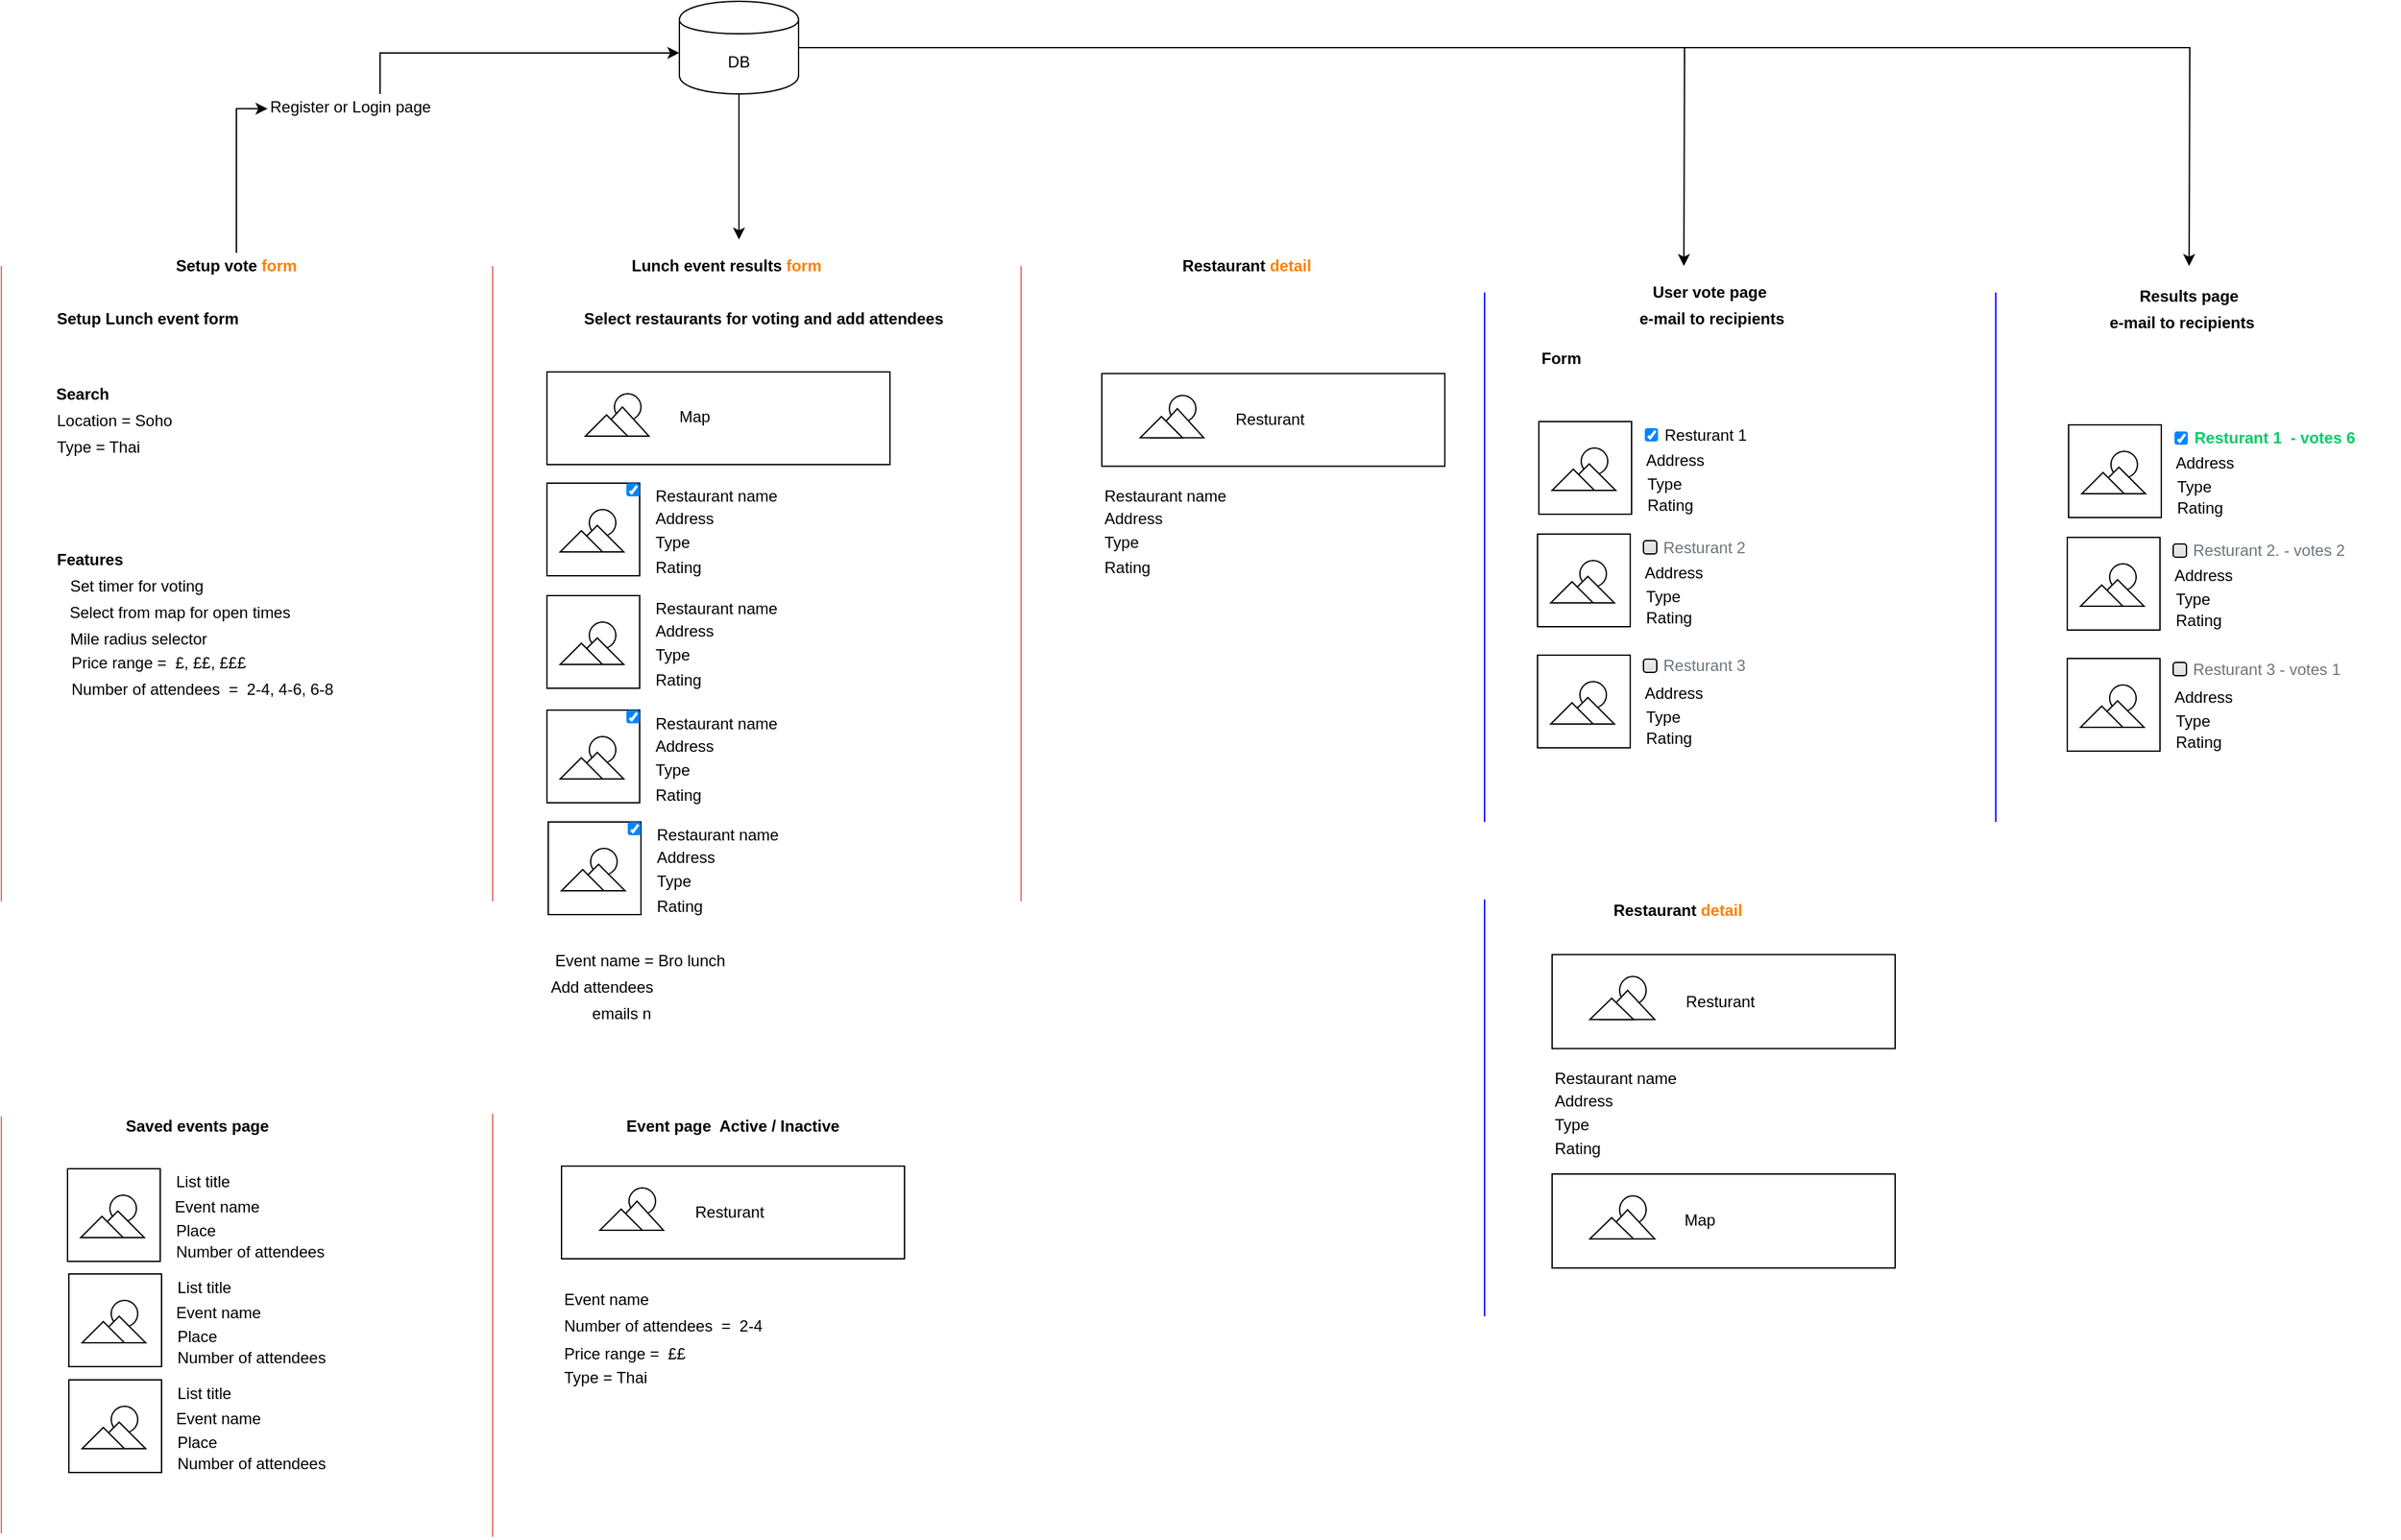 <mxfile version="13.0.1" type="github">
  <diagram name="Page-1" id="e7e014a7-5840-1c2e-5031-d8a46d1fe8dd">
    <mxGraphModel dx="2037" dy="1039" grid="1" gridSize="10" guides="1" tooltips="1" connect="1" arrows="1" fold="1" page="1" pageScale="1" pageWidth="900" pageHeight="1600" background="#ffffff" math="0" shadow="0">
      <root>
        <mxCell id="0" />
        <mxCell id="1" parent="0" />
        <mxCell id="Yc24nvuKme1WT67jPDYJ-58" style="edgeStyle=orthogonalEdgeStyle;rounded=0;orthogonalLoop=1;jettySize=auto;html=1;" parent="1" source="xgApULDK-RuyHCCMeM6z-42" edge="1">
          <mxGeometry relative="1" as="geometry">
            <mxPoint x="1350.5" y="320" as="targetPoint" />
          </mxGeometry>
        </mxCell>
        <mxCell id="Yc24nvuKme1WT67jPDYJ-78" style="edgeStyle=orthogonalEdgeStyle;rounded=0;orthogonalLoop=1;jettySize=auto;html=1;exitX=1;exitY=0.5;exitDx=0;exitDy=0;" parent="1" source="xgApULDK-RuyHCCMeM6z-42" edge="1">
          <mxGeometry relative="1" as="geometry">
            <mxPoint x="1732" y="320" as="targetPoint" />
          </mxGeometry>
        </mxCell>
        <mxCell id="PmG2Eo8rH-EeWTTrzyyX-3" style="edgeStyle=orthogonalEdgeStyle;rounded=0;orthogonalLoop=1;jettySize=auto;html=1;" parent="1" source="xgApULDK-RuyHCCMeM6z-42" edge="1">
          <mxGeometry relative="1" as="geometry">
            <mxPoint x="637" y="300" as="targetPoint" />
          </mxGeometry>
        </mxCell>
        <mxCell id="xgApULDK-RuyHCCMeM6z-42" value="DB" style="shape=cylinder;whiteSpace=wrap;html=1;boundedLbl=1;backgroundOutline=1;" parent="1" vertex="1">
          <mxGeometry x="592" y="120" width="90" height="70" as="geometry" />
        </mxCell>
        <mxCell id="Yc24nvuKme1WT67jPDYJ-59" style="edgeStyle=orthogonalEdgeStyle;rounded=0;orthogonalLoop=1;jettySize=auto;html=1;exitX=0.5;exitY=0;exitDx=0;exitDy=0;entryX=0;entryY=0.557;entryDx=0;entryDy=0;entryPerimeter=0;" parent="1" source="Yc24nvuKme1WT67jPDYJ-124" target="xgApULDK-RuyHCCMeM6z-42" edge="1">
          <mxGeometry relative="1" as="geometry" />
        </mxCell>
        <mxCell id="PXa6PoAHHWMM4-qhzeyB-2" value="Setup vote &lt;font color=&quot;#ff8000&quot;&gt;form&lt;/font&gt;" style="text;html=1;strokeColor=none;fillColor=none;align=center;verticalAlign=middle;whiteSpace=wrap;rounded=0;fontStyle=1" parent="1" vertex="1">
          <mxGeometry x="195" y="310" width="125" height="20" as="geometry" />
        </mxCell>
        <mxCell id="PXa6PoAHHWMM4-qhzeyB-4" value="Select from map for open times" style="text;html=1;strokeColor=none;fillColor=none;align=center;verticalAlign=middle;whiteSpace=wrap;rounded=0;" parent="1" vertex="1">
          <mxGeometry x="130" y="572.25" width="170" height="20" as="geometry" />
        </mxCell>
        <mxCell id="PXa6PoAHHWMM4-qhzeyB-7" value="Set timer for voting&amp;nbsp;" style="text;html=1;strokeColor=none;fillColor=none;align=left;verticalAlign=middle;whiteSpace=wrap;rounded=0;" parent="1" vertex="1">
          <mxGeometry x="130" y="552.25" width="170" height="20" as="geometry" />
        </mxCell>
        <mxCell id="PXa6PoAHHWMM4-qhzeyB-8" value="Mile radius selector" style="text;html=1;strokeColor=none;fillColor=none;align=left;verticalAlign=middle;whiteSpace=wrap;rounded=0;" parent="1" vertex="1">
          <mxGeometry x="130" y="592.25" width="170" height="20" as="geometry" />
        </mxCell>
        <mxCell id="PXa6PoAHHWMM4-qhzeyB-9" value="Features&amp;nbsp;" style="text;html=1;strokeColor=none;fillColor=none;align=left;verticalAlign=middle;whiteSpace=wrap;rounded=0;fontStyle=1" parent="1" vertex="1">
          <mxGeometry x="120" y="532.25" width="170" height="20" as="geometry" />
        </mxCell>
        <mxCell id="PXa6PoAHHWMM4-qhzeyB-10" value="Location = Soho" style="text;html=1;strokeColor=none;fillColor=none;align=left;verticalAlign=middle;whiteSpace=wrap;rounded=0;" parent="1" vertex="1">
          <mxGeometry x="120" y="427.25" width="170" height="20" as="geometry" />
        </mxCell>
        <mxCell id="PXa6PoAHHWMM4-qhzeyB-11" value="Number of attendees&amp;nbsp;&amp;nbsp;=&amp;nbsp; 2-4, 4-6, 6-8" style="text;html=1;strokeColor=none;fillColor=none;align=left;verticalAlign=middle;whiteSpace=wrap;rounded=0;" parent="1" vertex="1">
          <mxGeometry x="131" y="630" width="209" height="20" as="geometry" />
        </mxCell>
        <mxCell id="PXa6PoAHHWMM4-qhzeyB-12" value="Price range =&amp;nbsp; £, ££, £££" style="text;html=1;strokeColor=none;fillColor=none;align=left;verticalAlign=middle;whiteSpace=wrap;rounded=0;" parent="1" vertex="1">
          <mxGeometry x="131" y="610" width="190" height="20" as="geometry" />
        </mxCell>
        <mxCell id="PXa6PoAHHWMM4-qhzeyB-13" value="Type = Thai&amp;nbsp;" style="text;html=1;strokeColor=none;fillColor=none;align=left;verticalAlign=middle;whiteSpace=wrap;rounded=0;" parent="1" vertex="1">
          <mxGeometry x="120" y="447.25" width="190" height="20" as="geometry" />
        </mxCell>
        <mxCell id="PXa6PoAHHWMM4-qhzeyB-18" value="" style="group" parent="1" vertex="1" connectable="0">
          <mxGeometry x="131" y="1061.5" width="48" height="70" as="geometry" />
        </mxCell>
        <mxCell id="PXa6PoAHHWMM4-qhzeyB-20" value="" style="group" parent="PXa6PoAHHWMM4-qhzeyB-18" vertex="1" connectable="0">
          <mxGeometry x="-10" y="-40" width="58" height="110" as="geometry" />
        </mxCell>
        <mxCell id="PXa6PoAHHWMM4-qhzeyB-62" value="" style="group" parent="1" vertex="1" connectable="0">
          <mxGeometry x="131" y="1081.5" width="250" height="73" as="geometry" />
        </mxCell>
        <mxCell id="PXa6PoAHHWMM4-qhzeyB-63" value="" style="whiteSpace=wrap;html=1;aspect=fixed;fontStyle=0" parent="PXa6PoAHHWMM4-qhzeyB-62" vertex="1">
          <mxGeometry width="70" height="70" as="geometry" />
        </mxCell>
        <mxCell id="PXa6PoAHHWMM4-qhzeyB-64" value="List title&amp;nbsp;" style="text;html=1;strokeColor=none;fillColor=none;align=left;verticalAlign=middle;whiteSpace=wrap;rounded=0;" parent="PXa6PoAHHWMM4-qhzeyB-62" vertex="1">
          <mxGeometry x="80" width="170" height="20" as="geometry" />
        </mxCell>
        <mxCell id="PXa6PoAHHWMM4-qhzeyB-65" value="Event name" style="text;html=1;strokeColor=none;fillColor=none;align=left;verticalAlign=middle;whiteSpace=wrap;rounded=0;" parent="PXa6PoAHHWMM4-qhzeyB-62" vertex="1">
          <mxGeometry x="79" y="19" width="170" height="20" as="geometry" />
        </mxCell>
        <mxCell id="PXa6PoAHHWMM4-qhzeyB-66" value="Place" style="text;html=1;strokeColor=none;fillColor=none;align=left;verticalAlign=middle;whiteSpace=wrap;rounded=0;" parent="PXa6PoAHHWMM4-qhzeyB-62" vertex="1">
          <mxGeometry x="80" y="37" width="170" height="20" as="geometry" />
        </mxCell>
        <mxCell id="PXa6PoAHHWMM4-qhzeyB-67" value="Number of attendees&amp;nbsp;" style="text;html=1;strokeColor=none;fillColor=none;align=left;verticalAlign=middle;whiteSpace=wrap;rounded=0;" parent="PXa6PoAHHWMM4-qhzeyB-62" vertex="1">
          <mxGeometry x="80" y="53" width="170" height="20" as="geometry" />
        </mxCell>
        <mxCell id="PXa6PoAHHWMM4-qhzeyB-68" value="" style="group" parent="PXa6PoAHHWMM4-qhzeyB-62" vertex="1" connectable="0">
          <mxGeometry width="70" height="70" as="geometry" />
        </mxCell>
        <mxCell id="PXa6PoAHHWMM4-qhzeyB-69" value="" style="group" parent="PXa6PoAHHWMM4-qhzeyB-68" vertex="1" connectable="0">
          <mxGeometry x="10" y="20" width="48" height="32" as="geometry" />
        </mxCell>
        <mxCell id="PXa6PoAHHWMM4-qhzeyB-70" value="" style="group" parent="PXa6PoAHHWMM4-qhzeyB-69" vertex="1" connectable="0">
          <mxGeometry x="22" width="20" height="20" as="geometry" />
        </mxCell>
        <mxCell id="PXa6PoAHHWMM4-qhzeyB-71" value="" style="ellipse;whiteSpace=wrap;html=1;aspect=fixed;" parent="PXa6PoAHHWMM4-qhzeyB-70" vertex="1">
          <mxGeometry width="20" height="20" as="geometry" />
        </mxCell>
        <mxCell id="PXa6PoAHHWMM4-qhzeyB-72" value="" style="group" parent="PXa6PoAHHWMM4-qhzeyB-69" vertex="1" connectable="0">
          <mxGeometry y="12" width="48" height="20.0" as="geometry" />
        </mxCell>
        <mxCell id="PXa6PoAHHWMM4-qhzeyB-73" value="" style="group" parent="PXa6PoAHHWMM4-qhzeyB-72" vertex="1" connectable="0">
          <mxGeometry width="48" height="20.0" as="geometry" />
        </mxCell>
        <mxCell id="PXa6PoAHHWMM4-qhzeyB-74" value="" style="group" parent="PXa6PoAHHWMM4-qhzeyB-73" vertex="1" connectable="0">
          <mxGeometry width="48" height="20.0" as="geometry" />
        </mxCell>
        <mxCell id="PXa6PoAHHWMM4-qhzeyB-75" value="" style="triangle;whiteSpace=wrap;html=1;rotation=-90;container=1;" parent="PXa6PoAHHWMM4-qhzeyB-74" vertex="1">
          <mxGeometry x="18" y="-10.0" width="20" height="40" as="geometry" />
        </mxCell>
        <mxCell id="PXa6PoAHHWMM4-qhzeyB-76" value="" style="triangle;whiteSpace=wrap;html=1;rotation=-90;" parent="PXa6PoAHHWMM4-qhzeyB-74" vertex="1">
          <mxGeometry x="8" y="-4.0" width="16" height="32" as="geometry" />
        </mxCell>
        <mxCell id="PXa6PoAHHWMM4-qhzeyB-77" value="" style="group" parent="1" vertex="1" connectable="0">
          <mxGeometry x="131" y="1161.5" width="250" height="73" as="geometry" />
        </mxCell>
        <mxCell id="PXa6PoAHHWMM4-qhzeyB-78" value="" style="whiteSpace=wrap;html=1;aspect=fixed;fontStyle=0" parent="PXa6PoAHHWMM4-qhzeyB-77" vertex="1">
          <mxGeometry width="70" height="70" as="geometry" />
        </mxCell>
        <mxCell id="PXa6PoAHHWMM4-qhzeyB-79" value="List title&amp;nbsp;" style="text;html=1;strokeColor=none;fillColor=none;align=left;verticalAlign=middle;whiteSpace=wrap;rounded=0;" parent="PXa6PoAHHWMM4-qhzeyB-77" vertex="1">
          <mxGeometry x="80" width="170" height="20" as="geometry" />
        </mxCell>
        <mxCell id="PXa6PoAHHWMM4-qhzeyB-80" value="Event name" style="text;html=1;strokeColor=none;fillColor=none;align=left;verticalAlign=middle;whiteSpace=wrap;rounded=0;" parent="PXa6PoAHHWMM4-qhzeyB-77" vertex="1">
          <mxGeometry x="79" y="19" width="170" height="20" as="geometry" />
        </mxCell>
        <mxCell id="PXa6PoAHHWMM4-qhzeyB-81" value="Place" style="text;html=1;strokeColor=none;fillColor=none;align=left;verticalAlign=middle;whiteSpace=wrap;rounded=0;" parent="PXa6PoAHHWMM4-qhzeyB-77" vertex="1">
          <mxGeometry x="80" y="37" width="170" height="20" as="geometry" />
        </mxCell>
        <mxCell id="PXa6PoAHHWMM4-qhzeyB-82" value="Number of attendees&amp;nbsp;" style="text;html=1;strokeColor=none;fillColor=none;align=left;verticalAlign=middle;whiteSpace=wrap;rounded=0;" parent="PXa6PoAHHWMM4-qhzeyB-77" vertex="1">
          <mxGeometry x="80" y="53" width="170" height="20" as="geometry" />
        </mxCell>
        <mxCell id="PXa6PoAHHWMM4-qhzeyB-83" value="" style="group" parent="PXa6PoAHHWMM4-qhzeyB-77" vertex="1" connectable="0">
          <mxGeometry width="70" height="70" as="geometry" />
        </mxCell>
        <mxCell id="PXa6PoAHHWMM4-qhzeyB-84" value="" style="group" parent="PXa6PoAHHWMM4-qhzeyB-83" vertex="1" connectable="0">
          <mxGeometry x="10" y="20" width="48" height="32" as="geometry" />
        </mxCell>
        <mxCell id="PXa6PoAHHWMM4-qhzeyB-85" value="" style="group" parent="PXa6PoAHHWMM4-qhzeyB-84" vertex="1" connectable="0">
          <mxGeometry x="22" width="20" height="20" as="geometry" />
        </mxCell>
        <mxCell id="PXa6PoAHHWMM4-qhzeyB-86" value="" style="ellipse;whiteSpace=wrap;html=1;aspect=fixed;" parent="PXa6PoAHHWMM4-qhzeyB-85" vertex="1">
          <mxGeometry width="20" height="20" as="geometry" />
        </mxCell>
        <mxCell id="PXa6PoAHHWMM4-qhzeyB-87" value="" style="group" parent="PXa6PoAHHWMM4-qhzeyB-84" vertex="1" connectable="0">
          <mxGeometry y="12" width="48" height="20.0" as="geometry" />
        </mxCell>
        <mxCell id="PXa6PoAHHWMM4-qhzeyB-88" value="" style="group" parent="PXa6PoAHHWMM4-qhzeyB-87" vertex="1" connectable="0">
          <mxGeometry width="48" height="20.0" as="geometry" />
        </mxCell>
        <mxCell id="PXa6PoAHHWMM4-qhzeyB-89" value="" style="group" parent="PXa6PoAHHWMM4-qhzeyB-88" vertex="1" connectable="0">
          <mxGeometry width="48" height="20.0" as="geometry" />
        </mxCell>
        <mxCell id="PXa6PoAHHWMM4-qhzeyB-90" value="" style="triangle;whiteSpace=wrap;html=1;rotation=-90;container=1;" parent="PXa6PoAHHWMM4-qhzeyB-89" vertex="1">
          <mxGeometry x="18" y="-10.0" width="20" height="40" as="geometry" />
        </mxCell>
        <mxCell id="PXa6PoAHHWMM4-qhzeyB-91" value="" style="triangle;whiteSpace=wrap;html=1;rotation=-90;" parent="PXa6PoAHHWMM4-qhzeyB-89" vertex="1">
          <mxGeometry x="8" y="-4.0" width="16" height="32" as="geometry" />
        </mxCell>
        <mxCell id="PXa6PoAHHWMM4-qhzeyB-92" value="" style="endArrow=none;html=1;strokeColor=#EA6B66;" parent="1" edge="1">
          <mxGeometry width="50" height="50" relative="1" as="geometry">
            <mxPoint x="80" y="1277.5" as="sourcePoint" />
            <mxPoint x="80" y="962.5" as="targetPoint" />
          </mxGeometry>
        </mxCell>
        <mxCell id="PXa6PoAHHWMM4-qhzeyB-93" value="Saved events page" style="text;html=1;strokeColor=none;fillColor=none;align=center;verticalAlign=middle;whiteSpace=wrap;rounded=0;fontStyle=1" parent="1" vertex="1">
          <mxGeometry x="171" y="960" width="113.5" height="20" as="geometry" />
        </mxCell>
        <mxCell id="Yc24nvuKme1WT67jPDYJ-49" value="Results page" style="text;html=1;strokeColor=none;fillColor=none;align=center;verticalAlign=middle;whiteSpace=wrap;rounded=0;fontStyle=1" parent="1" vertex="1">
          <mxGeometry x="1676.5" y="333" width="110" height="20" as="geometry" />
        </mxCell>
        <mxCell id="Yc24nvuKme1WT67jPDYJ-63" value="" style="endArrow=none;html=1;strokeColor=#EA6B66;" parent="1" edge="1">
          <mxGeometry width="50" height="50" relative="1" as="geometry">
            <mxPoint x="850" y="800" as="sourcePoint" />
            <mxPoint x="850" y="320" as="targetPoint" />
          </mxGeometry>
        </mxCell>
        <mxCell id="Yc24nvuKme1WT67jPDYJ-64" value="Restaurant&lt;font color=&quot;#ff8000&quot;&gt;&amp;nbsp;detail&lt;/font&gt;" style="text;html=1;strokeColor=none;fillColor=none;align=center;verticalAlign=middle;whiteSpace=wrap;rounded=0;fontStyle=1" parent="1" vertex="1">
          <mxGeometry x="931" y="310.0" width="179" height="20" as="geometry" />
        </mxCell>
        <mxCell id="Yc24nvuKme1WT67jPDYJ-84" value="e-mail to recipients" style="text;html=1;strokeColor=none;fillColor=none;align=left;verticalAlign=middle;whiteSpace=wrap;rounded=0;fontStyle=1" parent="1" vertex="1">
          <mxGeometry x="1670" y="353" width="170" height="20" as="geometry" />
        </mxCell>
        <mxCell id="Yc24nvuKme1WT67jPDYJ-87" value="Setup Lunch event form" style="text;html=1;strokeColor=none;fillColor=none;align=left;verticalAlign=middle;whiteSpace=wrap;rounded=0;fontStyle=1" parent="1" vertex="1">
          <mxGeometry x="120" y="350" width="170" height="20" as="geometry" />
        </mxCell>
        <mxCell id="Yc24nvuKme1WT67jPDYJ-89" value="User vote page" style="text;html=1;strokeColor=none;fillColor=none;align=center;verticalAlign=middle;whiteSpace=wrap;rounded=0;fontStyle=1" parent="1" vertex="1">
          <mxGeometry x="1315" y="330" width="110" height="20" as="geometry" />
        </mxCell>
        <mxCell id="Yc24nvuKme1WT67jPDYJ-98" value="Form" style="text;html=1;strokeColor=none;fillColor=none;align=left;verticalAlign=middle;whiteSpace=wrap;rounded=0;fontStyle=1" parent="1" vertex="1">
          <mxGeometry x="1241" y="380" width="170" height="20" as="geometry" />
        </mxCell>
        <mxCell id="PXa6PoAHHWMM4-qhzeyB-1" value="" style="endArrow=none;html=1;strokeColor=#EA6B66;" parent="1" edge="1">
          <mxGeometry width="50" height="50" relative="1" as="geometry">
            <mxPoint x="80" y="800" as="sourcePoint" />
            <mxPoint x="80" y="320" as="targetPoint" />
          </mxGeometry>
        </mxCell>
        <mxCell id="Yc24nvuKme1WT67jPDYJ-48" value="" style="endArrow=none;html=1;strokeColor=#0000FF;" parent="1" edge="1">
          <mxGeometry width="50" height="50" relative="1" as="geometry">
            <mxPoint x="1586" y="740" as="sourcePoint" />
            <mxPoint x="1586" y="340" as="targetPoint" />
          </mxGeometry>
        </mxCell>
        <mxCell id="Yc24nvuKme1WT67jPDYJ-88" value="" style="endArrow=none;html=1;strokeColor=#0000FF;" parent="1" edge="1">
          <mxGeometry width="50" height="50" relative="1" as="geometry">
            <mxPoint x="1200" y="740" as="sourcePoint" />
            <mxPoint x="1200" y="340" as="targetPoint" />
          </mxGeometry>
        </mxCell>
        <mxCell id="Yc24nvuKme1WT67jPDYJ-123" value="e-mail to recipients" style="text;html=1;strokeColor=none;fillColor=none;align=left;verticalAlign=middle;whiteSpace=wrap;rounded=0;fontStyle=1" parent="1" vertex="1">
          <mxGeometry x="1315" y="350" width="170" height="20" as="geometry" />
        </mxCell>
        <mxCell id="Yc24nvuKme1WT67jPDYJ-124" value="Register or Login page" style="text;html=1;strokeColor=none;fillColor=none;align=left;verticalAlign=middle;whiteSpace=wrap;rounded=0;" parent="1" vertex="1">
          <mxGeometry x="281" y="190" width="170" height="20" as="geometry" />
        </mxCell>
        <mxCell id="Yc24nvuKme1WT67jPDYJ-126" style="edgeStyle=orthogonalEdgeStyle;rounded=0;orthogonalLoop=1;jettySize=auto;html=1;exitX=0.5;exitY=0;exitDx=0;exitDy=0;entryX=0;entryY=0.557;entryDx=0;entryDy=0;entryPerimeter=0;" parent="1" source="PXa6PoAHHWMM4-qhzeyB-2" target="Yc24nvuKme1WT67jPDYJ-124" edge="1">
          <mxGeometry relative="1" as="geometry">
            <mxPoint x="250" y="310" as="sourcePoint" />
            <mxPoint x="545.5" y="148.99" as="targetPoint" />
          </mxGeometry>
        </mxCell>
        <mxCell id="Yc24nvuKme1WT67jPDYJ-129" value="" style="group" parent="1" vertex="1" connectable="0">
          <mxGeometry x="1241" y="437.5" width="250" height="73" as="geometry" />
        </mxCell>
        <mxCell id="PXa6PoAHHWMM4-qhzeyB-61" value="" style="group" parent="Yc24nvuKme1WT67jPDYJ-129" vertex="1" connectable="0">
          <mxGeometry width="250" height="73" as="geometry" />
        </mxCell>
        <mxCell id="PXa6PoAHHWMM4-qhzeyB-14" value="" style="whiteSpace=wrap;html=1;aspect=fixed;fontStyle=0" parent="PXa6PoAHHWMM4-qhzeyB-61" vertex="1">
          <mxGeometry width="70" height="70" as="geometry" />
        </mxCell>
        <mxCell id="PXa6PoAHHWMM4-qhzeyB-57" value="Address&amp;nbsp;" style="text;html=1;strokeColor=none;fillColor=none;align=left;verticalAlign=middle;whiteSpace=wrap;rounded=0;" parent="PXa6PoAHHWMM4-qhzeyB-61" vertex="1">
          <mxGeometry x="79" y="19" width="170" height="20" as="geometry" />
        </mxCell>
        <mxCell id="PXa6PoAHHWMM4-qhzeyB-58" value="Type" style="text;html=1;strokeColor=none;fillColor=none;align=left;verticalAlign=middle;whiteSpace=wrap;rounded=0;" parent="PXa6PoAHHWMM4-qhzeyB-61" vertex="1">
          <mxGeometry x="80" y="37" width="170" height="20" as="geometry" />
        </mxCell>
        <mxCell id="PXa6PoAHHWMM4-qhzeyB-59" value="&lt;span style=&quot;white-space: nowrap&quot;&gt;Rating&lt;/span&gt;" style="text;html=1;strokeColor=none;fillColor=none;align=left;verticalAlign=middle;whiteSpace=wrap;rounded=0;" parent="PXa6PoAHHWMM4-qhzeyB-61" vertex="1">
          <mxGeometry x="80" y="53" width="170" height="20" as="geometry" />
        </mxCell>
        <mxCell id="PXa6PoAHHWMM4-qhzeyB-60" value="" style="group" parent="PXa6PoAHHWMM4-qhzeyB-61" vertex="1" connectable="0">
          <mxGeometry width="70" height="70" as="geometry" />
        </mxCell>
        <mxCell id="PXa6PoAHHWMM4-qhzeyB-39" value="" style="group" parent="PXa6PoAHHWMM4-qhzeyB-60" vertex="1" connectable="0">
          <mxGeometry x="10" y="20" width="48" height="32" as="geometry" />
        </mxCell>
        <mxCell id="PXa6PoAHHWMM4-qhzeyB-36" value="" style="group" parent="PXa6PoAHHWMM4-qhzeyB-39" vertex="1" connectable="0">
          <mxGeometry x="22" width="20" height="20" as="geometry" />
        </mxCell>
        <mxCell id="PXa6PoAHHWMM4-qhzeyB-37" value="" style="ellipse;whiteSpace=wrap;html=1;aspect=fixed;" parent="PXa6PoAHHWMM4-qhzeyB-36" vertex="1">
          <mxGeometry width="20" height="20" as="geometry" />
        </mxCell>
        <mxCell id="PXa6PoAHHWMM4-qhzeyB-31" value="" style="group" parent="PXa6PoAHHWMM4-qhzeyB-39" vertex="1" connectable="0">
          <mxGeometry y="12" width="48" height="20.0" as="geometry" />
        </mxCell>
        <mxCell id="PXa6PoAHHWMM4-qhzeyB-32" value="" style="group" parent="PXa6PoAHHWMM4-qhzeyB-31" vertex="1" connectable="0">
          <mxGeometry width="48" height="20.0" as="geometry" />
        </mxCell>
        <mxCell id="PXa6PoAHHWMM4-qhzeyB-33" value="" style="group" parent="PXa6PoAHHWMM4-qhzeyB-32" vertex="1" connectable="0">
          <mxGeometry width="48" height="20.0" as="geometry" />
        </mxCell>
        <mxCell id="PXa6PoAHHWMM4-qhzeyB-34" value="" style="triangle;whiteSpace=wrap;html=1;rotation=-90;container=1;" parent="PXa6PoAHHWMM4-qhzeyB-33" vertex="1">
          <mxGeometry x="18" y="-10.0" width="20" height="40" as="geometry" />
        </mxCell>
        <mxCell id="PXa6PoAHHWMM4-qhzeyB-35" value="" style="triangle;whiteSpace=wrap;html=1;rotation=-90;" parent="PXa6PoAHHWMM4-qhzeyB-33" vertex="1">
          <mxGeometry x="8" y="-4.0" width="16" height="32" as="geometry" />
        </mxCell>
        <mxCell id="Yc24nvuKme1WT67jPDYJ-199" value="Resturant 1&amp;nbsp;" style="html=1;shadow=0;dashed=0;shape=mxgraph.bootstrap.checkbox2;labelPosition=right;verticalLabelPosition=middle;align=left;verticalAlign=middle;gradientColor=#DEDEDE;fillColor=#EDEDED;checked=1;spacing=5;checkedFill=#0085FC;checkedStroke=#ffffff;" parent="PXa6PoAHHWMM4-qhzeyB-61" vertex="1">
          <mxGeometry x="80" y="5" width="10" height="10" as="geometry" />
        </mxCell>
        <mxCell id="Yc24nvuKme1WT67jPDYJ-130" value="" style="group" parent="1" vertex="1" connectable="0">
          <mxGeometry x="130" y="1002" width="250" height="73" as="geometry" />
        </mxCell>
        <mxCell id="Yc24nvuKme1WT67jPDYJ-131" value="" style="group" parent="Yc24nvuKme1WT67jPDYJ-130" vertex="1" connectable="0">
          <mxGeometry width="250" height="73" as="geometry" />
        </mxCell>
        <mxCell id="Yc24nvuKme1WT67jPDYJ-132" value="" style="whiteSpace=wrap;html=1;aspect=fixed;fontStyle=0" parent="Yc24nvuKme1WT67jPDYJ-131" vertex="1">
          <mxGeometry width="70" height="70" as="geometry" />
        </mxCell>
        <mxCell id="Yc24nvuKme1WT67jPDYJ-133" value="List title&amp;nbsp;" style="text;html=1;strokeColor=none;fillColor=none;align=left;verticalAlign=middle;whiteSpace=wrap;rounded=0;" parent="Yc24nvuKme1WT67jPDYJ-131" vertex="1">
          <mxGeometry x="80" width="170" height="20" as="geometry" />
        </mxCell>
        <mxCell id="Yc24nvuKme1WT67jPDYJ-134" value="Event name" style="text;html=1;strokeColor=none;fillColor=none;align=left;verticalAlign=middle;whiteSpace=wrap;rounded=0;" parent="Yc24nvuKme1WT67jPDYJ-131" vertex="1">
          <mxGeometry x="79" y="19" width="170" height="20" as="geometry" />
        </mxCell>
        <mxCell id="Yc24nvuKme1WT67jPDYJ-135" value="Place" style="text;html=1;strokeColor=none;fillColor=none;align=left;verticalAlign=middle;whiteSpace=wrap;rounded=0;" parent="Yc24nvuKme1WT67jPDYJ-131" vertex="1">
          <mxGeometry x="80" y="37" width="170" height="20" as="geometry" />
        </mxCell>
        <mxCell id="Yc24nvuKme1WT67jPDYJ-136" value="Number of attendees&amp;nbsp;" style="text;html=1;strokeColor=none;fillColor=none;align=left;verticalAlign=middle;whiteSpace=wrap;rounded=0;" parent="Yc24nvuKme1WT67jPDYJ-131" vertex="1">
          <mxGeometry x="80" y="53" width="170" height="20" as="geometry" />
        </mxCell>
        <mxCell id="Yc24nvuKme1WT67jPDYJ-137" value="" style="group" parent="Yc24nvuKme1WT67jPDYJ-131" vertex="1" connectable="0">
          <mxGeometry width="70" height="70" as="geometry" />
        </mxCell>
        <mxCell id="Yc24nvuKme1WT67jPDYJ-138" value="" style="group" parent="Yc24nvuKme1WT67jPDYJ-137" vertex="1" connectable="0">
          <mxGeometry x="10" y="20" width="48" height="32" as="geometry" />
        </mxCell>
        <mxCell id="Yc24nvuKme1WT67jPDYJ-139" value="" style="group" parent="Yc24nvuKme1WT67jPDYJ-138" vertex="1" connectable="0">
          <mxGeometry x="22" width="20" height="20" as="geometry" />
        </mxCell>
        <mxCell id="Yc24nvuKme1WT67jPDYJ-140" value="" style="ellipse;whiteSpace=wrap;html=1;aspect=fixed;" parent="Yc24nvuKme1WT67jPDYJ-139" vertex="1">
          <mxGeometry width="20" height="20" as="geometry" />
        </mxCell>
        <mxCell id="Yc24nvuKme1WT67jPDYJ-141" value="" style="group" parent="Yc24nvuKme1WT67jPDYJ-138" vertex="1" connectable="0">
          <mxGeometry y="12" width="48" height="20.0" as="geometry" />
        </mxCell>
        <mxCell id="Yc24nvuKme1WT67jPDYJ-142" value="" style="group" parent="Yc24nvuKme1WT67jPDYJ-141" vertex="1" connectable="0">
          <mxGeometry width="48" height="20.0" as="geometry" />
        </mxCell>
        <mxCell id="Yc24nvuKme1WT67jPDYJ-143" value="" style="group" parent="Yc24nvuKme1WT67jPDYJ-142" vertex="1" connectable="0">
          <mxGeometry width="48" height="20.0" as="geometry" />
        </mxCell>
        <mxCell id="Yc24nvuKme1WT67jPDYJ-144" value="" style="triangle;whiteSpace=wrap;html=1;rotation=-90;container=1;" parent="Yc24nvuKme1WT67jPDYJ-143" vertex="1">
          <mxGeometry x="18" y="-10.0" width="20" height="40" as="geometry" />
        </mxCell>
        <mxCell id="Yc24nvuKme1WT67jPDYJ-145" value="" style="triangle;whiteSpace=wrap;html=1;rotation=-90;" parent="Yc24nvuKme1WT67jPDYJ-143" vertex="1">
          <mxGeometry x="8" y="-4.0" width="16" height="32" as="geometry" />
        </mxCell>
        <mxCell id="Yc24nvuKme1WT67jPDYJ-147" value="" style="group" parent="1" vertex="1" connectable="0">
          <mxGeometry x="1240" y="522.5" width="250" height="73" as="geometry" />
        </mxCell>
        <mxCell id="Yc24nvuKme1WT67jPDYJ-148" value="" style="group" parent="Yc24nvuKme1WT67jPDYJ-147" vertex="1" connectable="0">
          <mxGeometry width="250" height="73" as="geometry" />
        </mxCell>
        <mxCell id="Yc24nvuKme1WT67jPDYJ-149" value="" style="whiteSpace=wrap;html=1;aspect=fixed;fontStyle=0" parent="Yc24nvuKme1WT67jPDYJ-148" vertex="1">
          <mxGeometry width="70" height="70" as="geometry" />
        </mxCell>
        <mxCell id="Yc24nvuKme1WT67jPDYJ-151" value="Address&amp;nbsp;" style="text;html=1;strokeColor=none;fillColor=none;align=left;verticalAlign=middle;whiteSpace=wrap;rounded=0;" parent="Yc24nvuKme1WT67jPDYJ-148" vertex="1">
          <mxGeometry x="79" y="19" width="170" height="20" as="geometry" />
        </mxCell>
        <mxCell id="Yc24nvuKme1WT67jPDYJ-152" value="Type" style="text;html=1;strokeColor=none;fillColor=none;align=left;verticalAlign=middle;whiteSpace=wrap;rounded=0;" parent="Yc24nvuKme1WT67jPDYJ-148" vertex="1">
          <mxGeometry x="80" y="37" width="170" height="20" as="geometry" />
        </mxCell>
        <mxCell id="Yc24nvuKme1WT67jPDYJ-153" value="&lt;span style=&quot;white-space: nowrap&quot;&gt;Rating&lt;/span&gt;" style="text;html=1;strokeColor=none;fillColor=none;align=left;verticalAlign=middle;whiteSpace=wrap;rounded=0;" parent="Yc24nvuKme1WT67jPDYJ-148" vertex="1">
          <mxGeometry x="80" y="53" width="170" height="20" as="geometry" />
        </mxCell>
        <mxCell id="Yc24nvuKme1WT67jPDYJ-154" value="" style="group" parent="Yc24nvuKme1WT67jPDYJ-148" vertex="1" connectable="0">
          <mxGeometry width="70" height="70" as="geometry" />
        </mxCell>
        <mxCell id="Yc24nvuKme1WT67jPDYJ-155" value="" style="group" parent="Yc24nvuKme1WT67jPDYJ-154" vertex="1" connectable="0">
          <mxGeometry x="10" y="20" width="48" height="32" as="geometry" />
        </mxCell>
        <mxCell id="Yc24nvuKme1WT67jPDYJ-156" value="" style="group" parent="Yc24nvuKme1WT67jPDYJ-155" vertex="1" connectable="0">
          <mxGeometry x="22" width="20" height="20" as="geometry" />
        </mxCell>
        <mxCell id="Yc24nvuKme1WT67jPDYJ-157" value="" style="ellipse;whiteSpace=wrap;html=1;aspect=fixed;" parent="Yc24nvuKme1WT67jPDYJ-156" vertex="1">
          <mxGeometry width="20" height="20" as="geometry" />
        </mxCell>
        <mxCell id="Yc24nvuKme1WT67jPDYJ-158" value="" style="group" parent="Yc24nvuKme1WT67jPDYJ-155" vertex="1" connectable="0">
          <mxGeometry y="12" width="48" height="20.0" as="geometry" />
        </mxCell>
        <mxCell id="Yc24nvuKme1WT67jPDYJ-159" value="" style="group" parent="Yc24nvuKme1WT67jPDYJ-158" vertex="1" connectable="0">
          <mxGeometry width="48" height="20.0" as="geometry" />
        </mxCell>
        <mxCell id="Yc24nvuKme1WT67jPDYJ-160" value="" style="group" parent="Yc24nvuKme1WT67jPDYJ-159" vertex="1" connectable="0">
          <mxGeometry width="48" height="20.0" as="geometry" />
        </mxCell>
        <mxCell id="Yc24nvuKme1WT67jPDYJ-161" value="" style="triangle;whiteSpace=wrap;html=1;rotation=-90;container=1;" parent="Yc24nvuKme1WT67jPDYJ-160" vertex="1">
          <mxGeometry x="18" y="-10.0" width="20" height="40" as="geometry" />
        </mxCell>
        <mxCell id="Yc24nvuKme1WT67jPDYJ-162" value="" style="triangle;whiteSpace=wrap;html=1;rotation=-90;" parent="Yc24nvuKme1WT67jPDYJ-160" vertex="1">
          <mxGeometry x="8" y="-4.0" width="16" height="32" as="geometry" />
        </mxCell>
        <mxCell id="Yc24nvuKme1WT67jPDYJ-116" value="Resturant 2" style="html=1;shadow=0;dashed=0;shape=mxgraph.bootstrap.checkbox2;labelPosition=right;verticalLabelPosition=middle;align=left;verticalAlign=middle;gradientColor=#DEDEDE;fillColor=#EDEDED;checked=0;spacing=5;fontColor=#6C767D;checkedFill=#0085FC;checkedStroke=#ffffff;" parent="Yc24nvuKme1WT67jPDYJ-148" vertex="1">
          <mxGeometry x="80" y="5" width="10" height="10" as="geometry" />
        </mxCell>
        <mxCell id="Yc24nvuKme1WT67jPDYJ-182" value="" style="group" parent="1" vertex="1" connectable="0">
          <mxGeometry x="1240" y="614" width="250" height="73" as="geometry" />
        </mxCell>
        <mxCell id="Yc24nvuKme1WT67jPDYJ-183" value="" style="group" parent="Yc24nvuKme1WT67jPDYJ-182" vertex="1" connectable="0">
          <mxGeometry width="250" height="73" as="geometry" />
        </mxCell>
        <mxCell id="Yc24nvuKme1WT67jPDYJ-184" value="" style="whiteSpace=wrap;html=1;aspect=fixed;fontStyle=0" parent="Yc24nvuKme1WT67jPDYJ-183" vertex="1">
          <mxGeometry width="70" height="70" as="geometry" />
        </mxCell>
        <mxCell id="Yc24nvuKme1WT67jPDYJ-186" value="Address&amp;nbsp;" style="text;html=1;strokeColor=none;fillColor=none;align=left;verticalAlign=middle;whiteSpace=wrap;rounded=0;" parent="Yc24nvuKme1WT67jPDYJ-183" vertex="1">
          <mxGeometry x="79" y="19" width="170" height="20" as="geometry" />
        </mxCell>
        <mxCell id="Yc24nvuKme1WT67jPDYJ-187" value="Type" style="text;html=1;strokeColor=none;fillColor=none;align=left;verticalAlign=middle;whiteSpace=wrap;rounded=0;" parent="Yc24nvuKme1WT67jPDYJ-183" vertex="1">
          <mxGeometry x="80" y="37" width="170" height="20" as="geometry" />
        </mxCell>
        <mxCell id="Yc24nvuKme1WT67jPDYJ-188" value="&lt;span style=&quot;white-space: nowrap&quot;&gt;Rating&lt;/span&gt;" style="text;html=1;strokeColor=none;fillColor=none;align=left;verticalAlign=middle;whiteSpace=wrap;rounded=0;" parent="Yc24nvuKme1WT67jPDYJ-183" vertex="1">
          <mxGeometry x="80" y="53" width="170" height="20" as="geometry" />
        </mxCell>
        <mxCell id="Yc24nvuKme1WT67jPDYJ-189" value="" style="group" parent="Yc24nvuKme1WT67jPDYJ-183" vertex="1" connectable="0">
          <mxGeometry width="70" height="70" as="geometry" />
        </mxCell>
        <mxCell id="Yc24nvuKme1WT67jPDYJ-190" value="" style="group" parent="Yc24nvuKme1WT67jPDYJ-189" vertex="1" connectable="0">
          <mxGeometry x="10" y="20" width="48" height="32" as="geometry" />
        </mxCell>
        <mxCell id="Yc24nvuKme1WT67jPDYJ-191" value="" style="group" parent="Yc24nvuKme1WT67jPDYJ-190" vertex="1" connectable="0">
          <mxGeometry x="22" width="20" height="20" as="geometry" />
        </mxCell>
        <mxCell id="Yc24nvuKme1WT67jPDYJ-192" value="" style="ellipse;whiteSpace=wrap;html=1;aspect=fixed;" parent="Yc24nvuKme1WT67jPDYJ-191" vertex="1">
          <mxGeometry width="20" height="20" as="geometry" />
        </mxCell>
        <mxCell id="Yc24nvuKme1WT67jPDYJ-193" value="" style="group" parent="Yc24nvuKme1WT67jPDYJ-190" vertex="1" connectable="0">
          <mxGeometry y="12" width="48" height="20.0" as="geometry" />
        </mxCell>
        <mxCell id="Yc24nvuKme1WT67jPDYJ-194" value="" style="group" parent="Yc24nvuKme1WT67jPDYJ-193" vertex="1" connectable="0">
          <mxGeometry width="48" height="20.0" as="geometry" />
        </mxCell>
        <mxCell id="Yc24nvuKme1WT67jPDYJ-195" value="" style="group" parent="Yc24nvuKme1WT67jPDYJ-194" vertex="1" connectable="0">
          <mxGeometry width="48" height="20.0" as="geometry" />
        </mxCell>
        <mxCell id="Yc24nvuKme1WT67jPDYJ-196" value="" style="triangle;whiteSpace=wrap;html=1;rotation=-90;container=1;" parent="Yc24nvuKme1WT67jPDYJ-195" vertex="1">
          <mxGeometry x="18" y="-10.0" width="20" height="40" as="geometry" />
        </mxCell>
        <mxCell id="Yc24nvuKme1WT67jPDYJ-197" value="" style="triangle;whiteSpace=wrap;html=1;rotation=-90;" parent="Yc24nvuKme1WT67jPDYJ-195" vertex="1">
          <mxGeometry x="8" y="-4.0" width="16" height="32" as="geometry" />
        </mxCell>
        <mxCell id="Yc24nvuKme1WT67jPDYJ-112" value="Resturant 3" style="html=1;shadow=0;dashed=0;shape=mxgraph.bootstrap.checkbox2;labelPosition=right;verticalLabelPosition=middle;align=left;verticalAlign=middle;gradientColor=#DEDEDE;fillColor=#EDEDED;checked=0;spacing=5;fontColor=#6C767D;checkedFill=#0085FC;checkedStroke=#ffffff;" parent="Yc24nvuKme1WT67jPDYJ-183" vertex="1">
          <mxGeometry x="80" y="3" width="10" height="10" as="geometry" />
        </mxCell>
        <mxCell id="Yc24nvuKme1WT67jPDYJ-207" value="" style="endArrow=none;html=1;strokeColor=#0000FF;" parent="1" edge="1">
          <mxGeometry width="50" height="50" relative="1" as="geometry">
            <mxPoint x="1200" y="1113.5" as="sourcePoint" />
            <mxPoint x="1200" y="798.5" as="targetPoint" />
          </mxGeometry>
        </mxCell>
        <mxCell id="Yc24nvuKme1WT67jPDYJ-208" value="Restaurant&lt;font color=&quot;#ff8000&quot;&gt;&amp;nbsp;detail&lt;/font&gt;" style="text;html=1;strokeColor=none;fillColor=none;align=center;verticalAlign=middle;whiteSpace=wrap;rounded=0;fontStyle=1" parent="1" vertex="1">
          <mxGeometry x="1291" y="796" width="110" height="21" as="geometry" />
        </mxCell>
        <mxCell id="Ip9j3O-xKe9FRdHCMGWj-61" value="Lunch event results&amp;nbsp;&lt;font color=&quot;#ff8000&quot;&gt;form&lt;/font&gt;" style="text;html=1;strokeColor=none;fillColor=none;align=left;verticalAlign=middle;whiteSpace=wrap;rounded=0;fontStyle=1" parent="1" vertex="1">
          <mxGeometry x="553.5" y="310.0" width="156.5" height="20" as="geometry" />
        </mxCell>
        <mxCell id="Ip9j3O-xKe9FRdHCMGWj-62" value="" style="endArrow=none;html=1;strokeColor=#EA6B66;" parent="1" edge="1">
          <mxGeometry width="50" height="50" relative="1" as="geometry">
            <mxPoint x="451" y="800" as="sourcePoint" />
            <mxPoint x="451" y="320" as="targetPoint" />
          </mxGeometry>
        </mxCell>
        <mxCell id="Ip9j3O-xKe9FRdHCMGWj-63" value="" style="whiteSpace=wrap;html=1;fontStyle=0" parent="1" vertex="1">
          <mxGeometry x="492" y="400" width="259" height="70" as="geometry" />
        </mxCell>
        <mxCell id="Ip9j3O-xKe9FRdHCMGWj-64" value="" style="group" parent="1" vertex="1" connectable="0">
          <mxGeometry x="492" y="400" width="70" height="70" as="geometry" />
        </mxCell>
        <mxCell id="Ip9j3O-xKe9FRdHCMGWj-65" value="" style="group" parent="Ip9j3O-xKe9FRdHCMGWj-64" vertex="1" connectable="0">
          <mxGeometry x="29" y="16.5" width="48" height="41" as="geometry" />
        </mxCell>
        <mxCell id="Ip9j3O-xKe9FRdHCMGWj-66" value="" style="group" parent="Ip9j3O-xKe9FRdHCMGWj-65" vertex="1" connectable="0">
          <mxGeometry x="22" width="20" height="20" as="geometry" />
        </mxCell>
        <mxCell id="Ip9j3O-xKe9FRdHCMGWj-67" value="" style="ellipse;whiteSpace=wrap;html=1;aspect=fixed;" parent="Ip9j3O-xKe9FRdHCMGWj-66" vertex="1">
          <mxGeometry width="20" height="20" as="geometry" />
        </mxCell>
        <mxCell id="Ip9j3O-xKe9FRdHCMGWj-68" value="" style="group" parent="Ip9j3O-xKe9FRdHCMGWj-65" vertex="1" connectable="0">
          <mxGeometry y="12" width="48" height="29" as="geometry" />
        </mxCell>
        <mxCell id="Ip9j3O-xKe9FRdHCMGWj-69" value="" style="group" parent="Ip9j3O-xKe9FRdHCMGWj-68" vertex="1" connectable="0">
          <mxGeometry width="48" height="29" as="geometry" />
        </mxCell>
        <mxCell id="Ip9j3O-xKe9FRdHCMGWj-70" value="" style="group" parent="Ip9j3O-xKe9FRdHCMGWj-69" vertex="1" connectable="0">
          <mxGeometry width="48" height="29" as="geometry" />
        </mxCell>
        <mxCell id="Ip9j3O-xKe9FRdHCMGWj-71" value="" style="triangle;whiteSpace=wrap;html=1;rotation=-90;container=1;" parent="Ip9j3O-xKe9FRdHCMGWj-70" vertex="1">
          <mxGeometry x="17" y="-11" width="22" height="40" as="geometry" />
        </mxCell>
        <mxCell id="Ip9j3O-xKe9FRdHCMGWj-72" value="" style="triangle;whiteSpace=wrap;html=1;rotation=-90;" parent="Ip9j3O-xKe9FRdHCMGWj-70" vertex="1">
          <mxGeometry x="8" y="-4.0" width="16" height="32" as="geometry" />
        </mxCell>
        <mxCell id="Ip9j3O-xKe9FRdHCMGWj-73" value="" style="group" parent="1" vertex="1" connectable="0">
          <mxGeometry x="493" y="543.5" width="249" height="98.5" as="geometry" />
        </mxCell>
        <mxCell id="Ip9j3O-xKe9FRdHCMGWj-74" value="" style="group" parent="Ip9j3O-xKe9FRdHCMGWj-73" vertex="1" connectable="0">
          <mxGeometry x="-10" y="-40" width="58" height="110" as="geometry" />
        </mxCell>
        <mxCell id="PmG2Eo8rH-EeWTTrzyyX-49" value="" style="group" parent="Ip9j3O-xKe9FRdHCMGWj-73" vertex="1" connectable="0">
          <mxGeometry x="-1" y="25.5" width="250" height="73" as="geometry" />
        </mxCell>
        <mxCell id="PmG2Eo8rH-EeWTTrzyyX-50" value="" style="group" parent="PmG2Eo8rH-EeWTTrzyyX-49" vertex="1" connectable="0">
          <mxGeometry width="250" height="73" as="geometry" />
        </mxCell>
        <mxCell id="PmG2Eo8rH-EeWTTrzyyX-51" value="" style="whiteSpace=wrap;html=1;aspect=fixed;fontStyle=0" parent="PmG2Eo8rH-EeWTTrzyyX-50" vertex="1">
          <mxGeometry width="70" height="70" as="geometry" />
        </mxCell>
        <mxCell id="PmG2Eo8rH-EeWTTrzyyX-52" value="Restaurant name&amp;nbsp;" style="text;html=1;strokeColor=none;fillColor=none;align=left;verticalAlign=middle;whiteSpace=wrap;rounded=0;" parent="PmG2Eo8rH-EeWTTrzyyX-50" vertex="1">
          <mxGeometry x="80" width="170" height="20" as="geometry" />
        </mxCell>
        <mxCell id="PmG2Eo8rH-EeWTTrzyyX-53" value="Address&amp;nbsp;" style="text;html=1;strokeColor=none;fillColor=none;align=left;verticalAlign=middle;whiteSpace=wrap;rounded=0;" parent="PmG2Eo8rH-EeWTTrzyyX-50" vertex="1">
          <mxGeometry x="80" y="17" width="170" height="20" as="geometry" />
        </mxCell>
        <mxCell id="PmG2Eo8rH-EeWTTrzyyX-54" value="Type" style="text;html=1;strokeColor=none;fillColor=none;align=left;verticalAlign=middle;whiteSpace=wrap;rounded=0;" parent="PmG2Eo8rH-EeWTTrzyyX-50" vertex="1">
          <mxGeometry x="80" y="35" width="170" height="20" as="geometry" />
        </mxCell>
        <mxCell id="PmG2Eo8rH-EeWTTrzyyX-55" value="" style="group" parent="PmG2Eo8rH-EeWTTrzyyX-50" vertex="1" connectable="0">
          <mxGeometry width="70" height="70" as="geometry" />
        </mxCell>
        <mxCell id="PmG2Eo8rH-EeWTTrzyyX-56" value="" style="group" parent="PmG2Eo8rH-EeWTTrzyyX-55" vertex="1" connectable="0">
          <mxGeometry x="10" y="20" width="48" height="32" as="geometry" />
        </mxCell>
        <mxCell id="PmG2Eo8rH-EeWTTrzyyX-57" value="" style="group" parent="PmG2Eo8rH-EeWTTrzyyX-56" vertex="1" connectable="0">
          <mxGeometry x="22" width="20" height="20" as="geometry" />
        </mxCell>
        <mxCell id="PmG2Eo8rH-EeWTTrzyyX-58" value="" style="ellipse;whiteSpace=wrap;html=1;aspect=fixed;" parent="PmG2Eo8rH-EeWTTrzyyX-57" vertex="1">
          <mxGeometry width="20" height="20" as="geometry" />
        </mxCell>
        <mxCell id="PmG2Eo8rH-EeWTTrzyyX-59" value="" style="group" parent="PmG2Eo8rH-EeWTTrzyyX-56" vertex="1" connectable="0">
          <mxGeometry y="12" width="48" height="20.0" as="geometry" />
        </mxCell>
        <mxCell id="PmG2Eo8rH-EeWTTrzyyX-60" value="" style="group" parent="PmG2Eo8rH-EeWTTrzyyX-59" vertex="1" connectable="0">
          <mxGeometry width="48" height="20.0" as="geometry" />
        </mxCell>
        <mxCell id="PmG2Eo8rH-EeWTTrzyyX-61" value="" style="group" parent="PmG2Eo8rH-EeWTTrzyyX-60" vertex="1" connectable="0">
          <mxGeometry width="48" height="20.0" as="geometry" />
        </mxCell>
        <mxCell id="PmG2Eo8rH-EeWTTrzyyX-62" value="" style="triangle;whiteSpace=wrap;html=1;rotation=-90;container=1;" parent="PmG2Eo8rH-EeWTTrzyyX-61" vertex="1">
          <mxGeometry x="18" y="-10.0" width="20" height="40" as="geometry" />
        </mxCell>
        <mxCell id="PmG2Eo8rH-EeWTTrzyyX-63" value="" style="triangle;whiteSpace=wrap;html=1;rotation=-90;" parent="PmG2Eo8rH-EeWTTrzyyX-61" vertex="1">
          <mxGeometry x="8" y="-4.0" width="16" height="32" as="geometry" />
        </mxCell>
        <mxCell id="PmG2Eo8rH-EeWTTrzyyX-64" value="Rating" style="text;html=1;" parent="PmG2Eo8rH-EeWTTrzyyX-50" vertex="1">
          <mxGeometry x="80" y="50" width="50" height="23" as="geometry" />
        </mxCell>
        <mxCell id="Ip9j3O-xKe9FRdHCMGWj-121" value="Map" style="text;html=1;strokeColor=none;fillColor=none;align=left;verticalAlign=middle;whiteSpace=wrap;rounded=0;" parent="1" vertex="1">
          <mxGeometry x="590" y="424" width="80" height="20" as="geometry" />
        </mxCell>
        <mxCell id="Ip9j3O-xKe9FRdHCMGWj-126" value="" style="whiteSpace=wrap;html=1;fontStyle=0" parent="1" vertex="1">
          <mxGeometry x="503" y="1000" width="259" height="70" as="geometry" />
        </mxCell>
        <mxCell id="Ip9j3O-xKe9FRdHCMGWj-127" value="" style="group" parent="1" vertex="1" connectable="0">
          <mxGeometry x="503" y="1060" width="48" height="70" as="geometry" />
        </mxCell>
        <mxCell id="Ip9j3O-xKe9FRdHCMGWj-128" value="" style="group" parent="Ip9j3O-xKe9FRdHCMGWj-127" vertex="1" connectable="0">
          <mxGeometry x="-10" y="-40" width="58" height="110" as="geometry" />
        </mxCell>
        <mxCell id="Ip9j3O-xKe9FRdHCMGWj-129" value="" style="endArrow=none;html=1;strokeColor=#EA6B66;" parent="1" edge="1">
          <mxGeometry width="50" height="50" relative="1" as="geometry">
            <mxPoint x="451" y="1280" as="sourcePoint" />
            <mxPoint x="451" y="960.5" as="targetPoint" />
          </mxGeometry>
        </mxCell>
        <mxCell id="Ip9j3O-xKe9FRdHCMGWj-130" value="Event page&amp;nbsp; Active / Inactive" style="text;html=1;strokeColor=none;fillColor=none;align=center;verticalAlign=middle;whiteSpace=wrap;rounded=0;fontStyle=1" parent="1" vertex="1">
          <mxGeometry x="543" y="960" width="179" height="20" as="geometry" />
        </mxCell>
        <mxCell id="Ip9j3O-xKe9FRdHCMGWj-131" value="Event name" style="text;html=1;strokeColor=none;fillColor=none;align=left;verticalAlign=middle;whiteSpace=wrap;rounded=0;" parent="1" vertex="1">
          <mxGeometry x="503" y="1091" width="170" height="20" as="geometry" />
        </mxCell>
        <mxCell id="Ip9j3O-xKe9FRdHCMGWj-132" value="Number of attendees&amp;nbsp;&amp;nbsp;=&amp;nbsp; 2-4" style="text;html=1;strokeColor=none;fillColor=none;align=left;verticalAlign=middle;whiteSpace=wrap;rounded=0;" parent="1" vertex="1">
          <mxGeometry x="503" y="1111" width="209" height="20" as="geometry" />
        </mxCell>
        <mxCell id="Ip9j3O-xKe9FRdHCMGWj-133" value="" style="group" parent="1" vertex="1" connectable="0">
          <mxGeometry x="503" y="1000" width="70" height="70" as="geometry" />
        </mxCell>
        <mxCell id="Ip9j3O-xKe9FRdHCMGWj-134" value="" style="group" parent="Ip9j3O-xKe9FRdHCMGWj-133" vertex="1" connectable="0">
          <mxGeometry x="29" y="16.5" width="48" height="41" as="geometry" />
        </mxCell>
        <mxCell id="Ip9j3O-xKe9FRdHCMGWj-135" value="" style="group" parent="Ip9j3O-xKe9FRdHCMGWj-134" vertex="1" connectable="0">
          <mxGeometry x="22" width="20" height="20" as="geometry" />
        </mxCell>
        <mxCell id="Ip9j3O-xKe9FRdHCMGWj-136" value="" style="ellipse;whiteSpace=wrap;html=1;aspect=fixed;" parent="Ip9j3O-xKe9FRdHCMGWj-135" vertex="1">
          <mxGeometry width="20" height="20" as="geometry" />
        </mxCell>
        <mxCell id="Ip9j3O-xKe9FRdHCMGWj-137" value="" style="group" parent="Ip9j3O-xKe9FRdHCMGWj-134" vertex="1" connectable="0">
          <mxGeometry y="12" width="48" height="29" as="geometry" />
        </mxCell>
        <mxCell id="Ip9j3O-xKe9FRdHCMGWj-138" value="" style="group" parent="Ip9j3O-xKe9FRdHCMGWj-137" vertex="1" connectable="0">
          <mxGeometry width="48" height="29" as="geometry" />
        </mxCell>
        <mxCell id="Ip9j3O-xKe9FRdHCMGWj-139" value="" style="group" parent="Ip9j3O-xKe9FRdHCMGWj-138" vertex="1" connectable="0">
          <mxGeometry width="48" height="29" as="geometry" />
        </mxCell>
        <mxCell id="Ip9j3O-xKe9FRdHCMGWj-140" value="" style="triangle;whiteSpace=wrap;html=1;rotation=-90;container=1;" parent="Ip9j3O-xKe9FRdHCMGWj-139" vertex="1">
          <mxGeometry x="17" y="-11" width="22" height="40" as="geometry" />
        </mxCell>
        <mxCell id="Ip9j3O-xKe9FRdHCMGWj-141" value="" style="triangle;whiteSpace=wrap;html=1;rotation=-90;" parent="Ip9j3O-xKe9FRdHCMGWj-139" vertex="1">
          <mxGeometry x="8" y="-4.0" width="16" height="32" as="geometry" />
        </mxCell>
        <mxCell id="Ip9j3O-xKe9FRdHCMGWj-142" value="Resturant" style="text;html=1;strokeColor=none;fillColor=none;align=left;verticalAlign=middle;whiteSpace=wrap;rounded=0;" parent="1" vertex="1">
          <mxGeometry x="602" y="1025" width="80" height="20" as="geometry" />
        </mxCell>
        <mxCell id="Ip9j3O-xKe9FRdHCMGWj-143" value="Price range =&amp;nbsp; ££" style="text;html=1;strokeColor=none;fillColor=none;align=left;verticalAlign=middle;whiteSpace=wrap;rounded=0;" parent="1" vertex="1">
          <mxGeometry x="503" y="1131.75" width="190" height="20" as="geometry" />
        </mxCell>
        <mxCell id="Ip9j3O-xKe9FRdHCMGWj-144" value="Type = Thai&amp;nbsp;" style="text;html=1;strokeColor=none;fillColor=none;align=left;verticalAlign=middle;whiteSpace=wrap;rounded=0;" parent="1" vertex="1">
          <mxGeometry x="503" y="1150.25" width="190" height="20" as="geometry" />
        </mxCell>
        <mxCell id="Ip9j3O-xKe9FRdHCMGWj-145" value="" style="group" parent="1" vertex="1" connectable="0">
          <mxGeometry x="1641" y="440" width="250" height="73" as="geometry" />
        </mxCell>
        <mxCell id="Ip9j3O-xKe9FRdHCMGWj-146" value="" style="group" parent="Ip9j3O-xKe9FRdHCMGWj-145" vertex="1" connectable="0">
          <mxGeometry width="250" height="73" as="geometry" />
        </mxCell>
        <mxCell id="Ip9j3O-xKe9FRdHCMGWj-147" value="" style="whiteSpace=wrap;html=1;aspect=fixed;fontStyle=0" parent="Ip9j3O-xKe9FRdHCMGWj-146" vertex="1">
          <mxGeometry width="70" height="70" as="geometry" />
        </mxCell>
        <mxCell id="Ip9j3O-xKe9FRdHCMGWj-148" value="Address&amp;nbsp;" style="text;html=1;strokeColor=none;fillColor=none;align=left;verticalAlign=middle;whiteSpace=wrap;rounded=0;" parent="Ip9j3O-xKe9FRdHCMGWj-146" vertex="1">
          <mxGeometry x="79" y="19" width="170" height="20" as="geometry" />
        </mxCell>
        <mxCell id="Ip9j3O-xKe9FRdHCMGWj-149" value="Type" style="text;html=1;strokeColor=none;fillColor=none;align=left;verticalAlign=middle;whiteSpace=wrap;rounded=0;" parent="Ip9j3O-xKe9FRdHCMGWj-146" vertex="1">
          <mxGeometry x="80" y="37" width="170" height="20" as="geometry" />
        </mxCell>
        <mxCell id="Ip9j3O-xKe9FRdHCMGWj-150" value="&lt;span style=&quot;white-space: nowrap&quot;&gt;Rating&lt;/span&gt;" style="text;html=1;strokeColor=none;fillColor=none;align=left;verticalAlign=middle;whiteSpace=wrap;rounded=0;" parent="Ip9j3O-xKe9FRdHCMGWj-146" vertex="1">
          <mxGeometry x="80" y="53" width="170" height="20" as="geometry" />
        </mxCell>
        <mxCell id="Ip9j3O-xKe9FRdHCMGWj-151" value="" style="group" parent="Ip9j3O-xKe9FRdHCMGWj-146" vertex="1" connectable="0">
          <mxGeometry width="70" height="70" as="geometry" />
        </mxCell>
        <mxCell id="Ip9j3O-xKe9FRdHCMGWj-152" value="" style="group" parent="Ip9j3O-xKe9FRdHCMGWj-151" vertex="1" connectable="0">
          <mxGeometry x="10" y="20" width="48" height="32" as="geometry" />
        </mxCell>
        <mxCell id="Ip9j3O-xKe9FRdHCMGWj-153" value="" style="group" parent="Ip9j3O-xKe9FRdHCMGWj-152" vertex="1" connectable="0">
          <mxGeometry x="22" width="20" height="20" as="geometry" />
        </mxCell>
        <mxCell id="Ip9j3O-xKe9FRdHCMGWj-154" value="" style="ellipse;whiteSpace=wrap;html=1;aspect=fixed;" parent="Ip9j3O-xKe9FRdHCMGWj-153" vertex="1">
          <mxGeometry width="20" height="20" as="geometry" />
        </mxCell>
        <mxCell id="Ip9j3O-xKe9FRdHCMGWj-155" value="" style="group" parent="Ip9j3O-xKe9FRdHCMGWj-152" vertex="1" connectable="0">
          <mxGeometry y="12" width="48" height="20.0" as="geometry" />
        </mxCell>
        <mxCell id="Ip9j3O-xKe9FRdHCMGWj-156" value="" style="group" parent="Ip9j3O-xKe9FRdHCMGWj-155" vertex="1" connectable="0">
          <mxGeometry width="48" height="20.0" as="geometry" />
        </mxCell>
        <mxCell id="Ip9j3O-xKe9FRdHCMGWj-157" value="" style="group" parent="Ip9j3O-xKe9FRdHCMGWj-156" vertex="1" connectable="0">
          <mxGeometry width="48" height="20.0" as="geometry" />
        </mxCell>
        <mxCell id="Ip9j3O-xKe9FRdHCMGWj-158" value="" style="triangle;whiteSpace=wrap;html=1;rotation=-90;container=1;" parent="Ip9j3O-xKe9FRdHCMGWj-157" vertex="1">
          <mxGeometry x="18" y="-10.0" width="20" height="40" as="geometry" />
        </mxCell>
        <mxCell id="Ip9j3O-xKe9FRdHCMGWj-159" value="" style="triangle;whiteSpace=wrap;html=1;rotation=-90;" parent="Ip9j3O-xKe9FRdHCMGWj-157" vertex="1">
          <mxGeometry x="8" y="-4.0" width="16" height="32" as="geometry" />
        </mxCell>
        <mxCell id="Ip9j3O-xKe9FRdHCMGWj-160" value="&lt;font color=&quot;#00cc66&quot;&gt;&lt;b&gt;Resturant 1&amp;nbsp; - votes 6&lt;/b&gt;&lt;/font&gt;" style="html=1;shadow=0;dashed=0;shape=mxgraph.bootstrap.checkbox2;labelPosition=right;verticalLabelPosition=middle;align=left;verticalAlign=middle;gradientColor=#DEDEDE;fillColor=#EDEDED;checked=1;spacing=5;checkedFill=#0085FC;checkedStroke=#ffffff;" parent="Ip9j3O-xKe9FRdHCMGWj-146" vertex="1">
          <mxGeometry x="80" y="5" width="10" height="10" as="geometry" />
        </mxCell>
        <mxCell id="Ip9j3O-xKe9FRdHCMGWj-161" value="" style="group" parent="1" vertex="1" connectable="0">
          <mxGeometry x="1640" y="525" width="250" height="73" as="geometry" />
        </mxCell>
        <mxCell id="Ip9j3O-xKe9FRdHCMGWj-162" value="" style="group" parent="Ip9j3O-xKe9FRdHCMGWj-161" vertex="1" connectable="0">
          <mxGeometry width="250" height="73" as="geometry" />
        </mxCell>
        <mxCell id="Ip9j3O-xKe9FRdHCMGWj-163" value="" style="whiteSpace=wrap;html=1;aspect=fixed;fontStyle=0" parent="Ip9j3O-xKe9FRdHCMGWj-162" vertex="1">
          <mxGeometry width="70" height="70" as="geometry" />
        </mxCell>
        <mxCell id="Ip9j3O-xKe9FRdHCMGWj-164" value="Address&amp;nbsp;" style="text;html=1;strokeColor=none;fillColor=none;align=left;verticalAlign=middle;whiteSpace=wrap;rounded=0;" parent="Ip9j3O-xKe9FRdHCMGWj-162" vertex="1">
          <mxGeometry x="79" y="19" width="170" height="20" as="geometry" />
        </mxCell>
        <mxCell id="Ip9j3O-xKe9FRdHCMGWj-165" value="Type" style="text;html=1;strokeColor=none;fillColor=none;align=left;verticalAlign=middle;whiteSpace=wrap;rounded=0;" parent="Ip9j3O-xKe9FRdHCMGWj-162" vertex="1">
          <mxGeometry x="80" y="37" width="170" height="20" as="geometry" />
        </mxCell>
        <mxCell id="Ip9j3O-xKe9FRdHCMGWj-166" value="&lt;span style=&quot;white-space: nowrap&quot;&gt;Rating&lt;/span&gt;" style="text;html=1;strokeColor=none;fillColor=none;align=left;verticalAlign=middle;whiteSpace=wrap;rounded=0;" parent="Ip9j3O-xKe9FRdHCMGWj-162" vertex="1">
          <mxGeometry x="80" y="53" width="170" height="20" as="geometry" />
        </mxCell>
        <mxCell id="Ip9j3O-xKe9FRdHCMGWj-167" value="" style="group" parent="Ip9j3O-xKe9FRdHCMGWj-162" vertex="1" connectable="0">
          <mxGeometry width="70" height="70" as="geometry" />
        </mxCell>
        <mxCell id="Ip9j3O-xKe9FRdHCMGWj-168" value="" style="group" parent="Ip9j3O-xKe9FRdHCMGWj-167" vertex="1" connectable="0">
          <mxGeometry x="10" y="20" width="48" height="32" as="geometry" />
        </mxCell>
        <mxCell id="Ip9j3O-xKe9FRdHCMGWj-169" value="" style="group" parent="Ip9j3O-xKe9FRdHCMGWj-168" vertex="1" connectable="0">
          <mxGeometry x="22" width="20" height="20" as="geometry" />
        </mxCell>
        <mxCell id="Ip9j3O-xKe9FRdHCMGWj-170" value="" style="ellipse;whiteSpace=wrap;html=1;aspect=fixed;" parent="Ip9j3O-xKe9FRdHCMGWj-169" vertex="1">
          <mxGeometry width="20" height="20" as="geometry" />
        </mxCell>
        <mxCell id="Ip9j3O-xKe9FRdHCMGWj-171" value="" style="group" parent="Ip9j3O-xKe9FRdHCMGWj-168" vertex="1" connectable="0">
          <mxGeometry y="12" width="48" height="20.0" as="geometry" />
        </mxCell>
        <mxCell id="Ip9j3O-xKe9FRdHCMGWj-172" value="" style="group" parent="Ip9j3O-xKe9FRdHCMGWj-171" vertex="1" connectable="0">
          <mxGeometry width="48" height="20.0" as="geometry" />
        </mxCell>
        <mxCell id="Ip9j3O-xKe9FRdHCMGWj-173" value="" style="group" parent="Ip9j3O-xKe9FRdHCMGWj-172" vertex="1" connectable="0">
          <mxGeometry width="48" height="20.0" as="geometry" />
        </mxCell>
        <mxCell id="Ip9j3O-xKe9FRdHCMGWj-174" value="" style="triangle;whiteSpace=wrap;html=1;rotation=-90;container=1;" parent="Ip9j3O-xKe9FRdHCMGWj-173" vertex="1">
          <mxGeometry x="18" y="-10.0" width="20" height="40" as="geometry" />
        </mxCell>
        <mxCell id="Ip9j3O-xKe9FRdHCMGWj-175" value="" style="triangle;whiteSpace=wrap;html=1;rotation=-90;" parent="Ip9j3O-xKe9FRdHCMGWj-173" vertex="1">
          <mxGeometry x="8" y="-4.0" width="16" height="32" as="geometry" />
        </mxCell>
        <mxCell id="Ip9j3O-xKe9FRdHCMGWj-176" value="Resturant 2. - votes 2" style="html=1;shadow=0;dashed=0;shape=mxgraph.bootstrap.checkbox2;labelPosition=right;verticalLabelPosition=middle;align=left;verticalAlign=middle;gradientColor=#DEDEDE;fillColor=#EDEDED;checked=0;spacing=5;fontColor=#6C767D;checkedFill=#0085FC;checkedStroke=#ffffff;" parent="Ip9j3O-xKe9FRdHCMGWj-162" vertex="1">
          <mxGeometry x="80" y="5" width="10" height="10" as="geometry" />
        </mxCell>
        <mxCell id="Ip9j3O-xKe9FRdHCMGWj-177" value="" style="group" parent="1" vertex="1" connectable="0">
          <mxGeometry x="1640" y="616.5" width="250" height="73" as="geometry" />
        </mxCell>
        <mxCell id="Ip9j3O-xKe9FRdHCMGWj-178" value="" style="group" parent="Ip9j3O-xKe9FRdHCMGWj-177" vertex="1" connectable="0">
          <mxGeometry width="250" height="73" as="geometry" />
        </mxCell>
        <mxCell id="Ip9j3O-xKe9FRdHCMGWj-179" value="" style="whiteSpace=wrap;html=1;aspect=fixed;fontStyle=0" parent="Ip9j3O-xKe9FRdHCMGWj-178" vertex="1">
          <mxGeometry width="70" height="70" as="geometry" />
        </mxCell>
        <mxCell id="Ip9j3O-xKe9FRdHCMGWj-180" value="Address&amp;nbsp;" style="text;html=1;strokeColor=none;fillColor=none;align=left;verticalAlign=middle;whiteSpace=wrap;rounded=0;" parent="Ip9j3O-xKe9FRdHCMGWj-178" vertex="1">
          <mxGeometry x="79" y="19" width="170" height="20" as="geometry" />
        </mxCell>
        <mxCell id="Ip9j3O-xKe9FRdHCMGWj-181" value="Type" style="text;html=1;strokeColor=none;fillColor=none;align=left;verticalAlign=middle;whiteSpace=wrap;rounded=0;" parent="Ip9j3O-xKe9FRdHCMGWj-178" vertex="1">
          <mxGeometry x="80" y="37" width="170" height="20" as="geometry" />
        </mxCell>
        <mxCell id="Ip9j3O-xKe9FRdHCMGWj-182" value="&lt;span style=&quot;white-space: nowrap&quot;&gt;Rating&lt;/span&gt;" style="text;html=1;strokeColor=none;fillColor=none;align=left;verticalAlign=middle;whiteSpace=wrap;rounded=0;" parent="Ip9j3O-xKe9FRdHCMGWj-178" vertex="1">
          <mxGeometry x="80" y="53" width="170" height="20" as="geometry" />
        </mxCell>
        <mxCell id="Ip9j3O-xKe9FRdHCMGWj-183" value="" style="group" parent="Ip9j3O-xKe9FRdHCMGWj-178" vertex="1" connectable="0">
          <mxGeometry width="70" height="70" as="geometry" />
        </mxCell>
        <mxCell id="Ip9j3O-xKe9FRdHCMGWj-184" value="" style="group" parent="Ip9j3O-xKe9FRdHCMGWj-183" vertex="1" connectable="0">
          <mxGeometry x="10" y="20" width="48" height="32" as="geometry" />
        </mxCell>
        <mxCell id="Ip9j3O-xKe9FRdHCMGWj-185" value="" style="group" parent="Ip9j3O-xKe9FRdHCMGWj-184" vertex="1" connectable="0">
          <mxGeometry x="22" width="20" height="20" as="geometry" />
        </mxCell>
        <mxCell id="Ip9j3O-xKe9FRdHCMGWj-186" value="" style="ellipse;whiteSpace=wrap;html=1;aspect=fixed;" parent="Ip9j3O-xKe9FRdHCMGWj-185" vertex="1">
          <mxGeometry width="20" height="20" as="geometry" />
        </mxCell>
        <mxCell id="Ip9j3O-xKe9FRdHCMGWj-187" value="" style="group" parent="Ip9j3O-xKe9FRdHCMGWj-184" vertex="1" connectable="0">
          <mxGeometry y="12" width="48" height="20.0" as="geometry" />
        </mxCell>
        <mxCell id="Ip9j3O-xKe9FRdHCMGWj-188" value="" style="group" parent="Ip9j3O-xKe9FRdHCMGWj-187" vertex="1" connectable="0">
          <mxGeometry width="48" height="20.0" as="geometry" />
        </mxCell>
        <mxCell id="Ip9j3O-xKe9FRdHCMGWj-189" value="" style="group" parent="Ip9j3O-xKe9FRdHCMGWj-188" vertex="1" connectable="0">
          <mxGeometry width="48" height="20.0" as="geometry" />
        </mxCell>
        <mxCell id="Ip9j3O-xKe9FRdHCMGWj-190" value="" style="triangle;whiteSpace=wrap;html=1;rotation=-90;container=1;" parent="Ip9j3O-xKe9FRdHCMGWj-189" vertex="1">
          <mxGeometry x="18" y="-10.0" width="20" height="40" as="geometry" />
        </mxCell>
        <mxCell id="Ip9j3O-xKe9FRdHCMGWj-191" value="" style="triangle;whiteSpace=wrap;html=1;rotation=-90;" parent="Ip9j3O-xKe9FRdHCMGWj-189" vertex="1">
          <mxGeometry x="8" y="-4.0" width="16" height="32" as="geometry" />
        </mxCell>
        <mxCell id="Ip9j3O-xKe9FRdHCMGWj-192" value="Resturant 3 - votes 1" style="html=1;shadow=0;dashed=0;shape=mxgraph.bootstrap.checkbox2;labelPosition=right;verticalLabelPosition=middle;align=left;verticalAlign=middle;gradientColor=#DEDEDE;fillColor=#EDEDED;checked=0;spacing=5;fontColor=#6C767D;checkedFill=#0085FC;checkedStroke=#ffffff;" parent="Ip9j3O-xKe9FRdHCMGWj-178" vertex="1">
          <mxGeometry x="80" y="3" width="10" height="10" as="geometry" />
        </mxCell>
        <mxCell id="PmG2Eo8rH-EeWTTrzyyX-7" value="Search" style="text;html=1;align=center;verticalAlign=middle;resizable=0;points=[];autosize=1;fontStyle=1" parent="1" vertex="1">
          <mxGeometry x="111" y="407.25" width="60" height="20" as="geometry" />
        </mxCell>
        <mxCell id="PmG2Eo8rH-EeWTTrzyyX-9" value="Add attendees&amp;nbsp;" style="text;html=1;strokeColor=none;fillColor=none;align=left;verticalAlign=middle;whiteSpace=wrap;rounded=0;" parent="1" vertex="1">
          <mxGeometry x="493" y="855.25" width="170" height="20" as="geometry" />
        </mxCell>
        <mxCell id="PmG2Eo8rH-EeWTTrzyyX-10" value="emails n" style="text;html=1;align=center;verticalAlign=middle;resizable=0;points=[];autosize=1;" parent="1" vertex="1">
          <mxGeometry x="518" y="875.25" width="60" height="20" as="geometry" />
        </mxCell>
        <mxCell id="PmG2Eo8rH-EeWTTrzyyX-82" value="" style="group" parent="1" vertex="1" connectable="0">
          <mxGeometry x="492" y="655.5" width="250" height="73" as="geometry" />
        </mxCell>
        <mxCell id="PmG2Eo8rH-EeWTTrzyyX-83" value="" style="group" parent="PmG2Eo8rH-EeWTTrzyyX-82" vertex="1" connectable="0">
          <mxGeometry width="250" height="73" as="geometry" />
        </mxCell>
        <mxCell id="PmG2Eo8rH-EeWTTrzyyX-84" value="" style="whiteSpace=wrap;html=1;aspect=fixed;fontStyle=0" parent="PmG2Eo8rH-EeWTTrzyyX-83" vertex="1">
          <mxGeometry width="70" height="70" as="geometry" />
        </mxCell>
        <mxCell id="PmG2Eo8rH-EeWTTrzyyX-85" value="Restaurant name&amp;nbsp;" style="text;html=1;strokeColor=none;fillColor=none;align=left;verticalAlign=middle;whiteSpace=wrap;rounded=0;" parent="PmG2Eo8rH-EeWTTrzyyX-83" vertex="1">
          <mxGeometry x="80" width="170" height="20" as="geometry" />
        </mxCell>
        <mxCell id="PmG2Eo8rH-EeWTTrzyyX-86" value="Address&amp;nbsp;" style="text;html=1;strokeColor=none;fillColor=none;align=left;verticalAlign=middle;whiteSpace=wrap;rounded=0;" parent="PmG2Eo8rH-EeWTTrzyyX-83" vertex="1">
          <mxGeometry x="80" y="17" width="170" height="20" as="geometry" />
        </mxCell>
        <mxCell id="PmG2Eo8rH-EeWTTrzyyX-87" value="Type" style="text;html=1;strokeColor=none;fillColor=none;align=left;verticalAlign=middle;whiteSpace=wrap;rounded=0;" parent="PmG2Eo8rH-EeWTTrzyyX-83" vertex="1">
          <mxGeometry x="80" y="35" width="170" height="20" as="geometry" />
        </mxCell>
        <mxCell id="PmG2Eo8rH-EeWTTrzyyX-88" value="" style="group" parent="PmG2Eo8rH-EeWTTrzyyX-83" vertex="1" connectable="0">
          <mxGeometry width="70" height="70" as="geometry" />
        </mxCell>
        <mxCell id="PmG2Eo8rH-EeWTTrzyyX-89" value="" style="group" parent="PmG2Eo8rH-EeWTTrzyyX-88" vertex="1" connectable="0">
          <mxGeometry x="10" y="20" width="48" height="32" as="geometry" />
        </mxCell>
        <mxCell id="PmG2Eo8rH-EeWTTrzyyX-90" value="" style="group" parent="PmG2Eo8rH-EeWTTrzyyX-89" vertex="1" connectable="0">
          <mxGeometry x="22" width="20" height="20" as="geometry" />
        </mxCell>
        <mxCell id="PmG2Eo8rH-EeWTTrzyyX-91" value="" style="ellipse;whiteSpace=wrap;html=1;aspect=fixed;" parent="PmG2Eo8rH-EeWTTrzyyX-90" vertex="1">
          <mxGeometry width="20" height="20" as="geometry" />
        </mxCell>
        <mxCell id="PmG2Eo8rH-EeWTTrzyyX-92" value="" style="group" parent="PmG2Eo8rH-EeWTTrzyyX-89" vertex="1" connectable="0">
          <mxGeometry y="12" width="48" height="20.0" as="geometry" />
        </mxCell>
        <mxCell id="PmG2Eo8rH-EeWTTrzyyX-93" value="" style="group" parent="PmG2Eo8rH-EeWTTrzyyX-92" vertex="1" connectable="0">
          <mxGeometry width="48" height="20.0" as="geometry" />
        </mxCell>
        <mxCell id="PmG2Eo8rH-EeWTTrzyyX-94" value="" style="group" parent="PmG2Eo8rH-EeWTTrzyyX-93" vertex="1" connectable="0">
          <mxGeometry width="48" height="20.0" as="geometry" />
        </mxCell>
        <mxCell id="PmG2Eo8rH-EeWTTrzyyX-95" value="" style="triangle;whiteSpace=wrap;html=1;rotation=-90;container=1;" parent="PmG2Eo8rH-EeWTTrzyyX-94" vertex="1">
          <mxGeometry x="18" y="-10.0" width="20" height="40" as="geometry" />
        </mxCell>
        <mxCell id="PmG2Eo8rH-EeWTTrzyyX-96" value="" style="triangle;whiteSpace=wrap;html=1;rotation=-90;" parent="PmG2Eo8rH-EeWTTrzyyX-94" vertex="1">
          <mxGeometry x="8" y="-4.0" width="16" height="32" as="geometry" />
        </mxCell>
        <mxCell id="PmG2Eo8rH-EeWTTrzyyX-97" value="Rating" style="text;html=1;" parent="PmG2Eo8rH-EeWTTrzyyX-83" vertex="1">
          <mxGeometry x="80" y="50" width="50" height="23" as="geometry" />
        </mxCell>
        <mxCell id="PmG2Eo8rH-EeWTTrzyyX-163" value="" style="html=1;shadow=0;dashed=0;shape=mxgraph.bootstrap.checkbox2;labelPosition=right;verticalLabelPosition=middle;align=left;verticalAlign=middle;gradientColor=#DEDEDE;fillColor=#EDEDED;checked=1;spacing=5;checkedFill=#0085FC;checkedStroke=#ffffff;" parent="PmG2Eo8rH-EeWTTrzyyX-83" vertex="1">
          <mxGeometry x="60" width="10" height="10" as="geometry" />
        </mxCell>
        <mxCell id="PmG2Eo8rH-EeWTTrzyyX-118" value="Select restaurants for voting and add attendees&amp;nbsp;" style="text;html=1;strokeColor=none;fillColor=none;align=left;verticalAlign=middle;whiteSpace=wrap;rounded=0;fontStyle=1" parent="1" vertex="1">
          <mxGeometry x="518" y="350" width="282" height="20" as="geometry" />
        </mxCell>
        <mxCell id="PmG2Eo8rH-EeWTTrzyyX-138" value="" style="group" parent="1" vertex="1" connectable="0">
          <mxGeometry x="493" y="740" width="250" height="73" as="geometry" />
        </mxCell>
        <mxCell id="PmG2Eo8rH-EeWTTrzyyX-139" value="" style="group" parent="PmG2Eo8rH-EeWTTrzyyX-138" vertex="1" connectable="0">
          <mxGeometry width="250" height="73" as="geometry" />
        </mxCell>
        <mxCell id="PmG2Eo8rH-EeWTTrzyyX-140" value="" style="whiteSpace=wrap;html=1;aspect=fixed;fontStyle=0" parent="PmG2Eo8rH-EeWTTrzyyX-139" vertex="1">
          <mxGeometry width="70" height="70" as="geometry" />
        </mxCell>
        <mxCell id="PmG2Eo8rH-EeWTTrzyyX-141" value="Restaurant name&amp;nbsp;" style="text;html=1;strokeColor=none;fillColor=none;align=left;verticalAlign=middle;whiteSpace=wrap;rounded=0;" parent="PmG2Eo8rH-EeWTTrzyyX-139" vertex="1">
          <mxGeometry x="80" width="170" height="20" as="geometry" />
        </mxCell>
        <mxCell id="PmG2Eo8rH-EeWTTrzyyX-142" value="Address&amp;nbsp;" style="text;html=1;strokeColor=none;fillColor=none;align=left;verticalAlign=middle;whiteSpace=wrap;rounded=0;" parent="PmG2Eo8rH-EeWTTrzyyX-139" vertex="1">
          <mxGeometry x="80" y="17" width="170" height="20" as="geometry" />
        </mxCell>
        <mxCell id="PmG2Eo8rH-EeWTTrzyyX-143" value="Type" style="text;html=1;strokeColor=none;fillColor=none;align=left;verticalAlign=middle;whiteSpace=wrap;rounded=0;" parent="PmG2Eo8rH-EeWTTrzyyX-139" vertex="1">
          <mxGeometry x="80" y="35" width="170" height="20" as="geometry" />
        </mxCell>
        <mxCell id="PmG2Eo8rH-EeWTTrzyyX-144" value="" style="group" parent="PmG2Eo8rH-EeWTTrzyyX-139" vertex="1" connectable="0">
          <mxGeometry width="70" height="70" as="geometry" />
        </mxCell>
        <mxCell id="PmG2Eo8rH-EeWTTrzyyX-145" value="" style="group" parent="PmG2Eo8rH-EeWTTrzyyX-144" vertex="1" connectable="0">
          <mxGeometry x="10" y="20" width="48" height="32" as="geometry" />
        </mxCell>
        <mxCell id="PmG2Eo8rH-EeWTTrzyyX-146" value="" style="group" parent="PmG2Eo8rH-EeWTTrzyyX-145" vertex="1" connectable="0">
          <mxGeometry x="22" width="20" height="20" as="geometry" />
        </mxCell>
        <mxCell id="PmG2Eo8rH-EeWTTrzyyX-147" value="" style="ellipse;whiteSpace=wrap;html=1;aspect=fixed;" parent="PmG2Eo8rH-EeWTTrzyyX-146" vertex="1">
          <mxGeometry width="20" height="20" as="geometry" />
        </mxCell>
        <mxCell id="PmG2Eo8rH-EeWTTrzyyX-148" value="" style="group" parent="PmG2Eo8rH-EeWTTrzyyX-145" vertex="1" connectable="0">
          <mxGeometry y="12" width="48" height="20.0" as="geometry" />
        </mxCell>
        <mxCell id="PmG2Eo8rH-EeWTTrzyyX-149" value="" style="group" parent="PmG2Eo8rH-EeWTTrzyyX-148" vertex="1" connectable="0">
          <mxGeometry width="48" height="20.0" as="geometry" />
        </mxCell>
        <mxCell id="PmG2Eo8rH-EeWTTrzyyX-150" value="" style="group" parent="PmG2Eo8rH-EeWTTrzyyX-149" vertex="1" connectable="0">
          <mxGeometry width="48" height="20.0" as="geometry" />
        </mxCell>
        <mxCell id="PmG2Eo8rH-EeWTTrzyyX-151" value="" style="triangle;whiteSpace=wrap;html=1;rotation=-90;container=1;" parent="PmG2Eo8rH-EeWTTrzyyX-150" vertex="1">
          <mxGeometry x="18" y="-10.0" width="20" height="40" as="geometry" />
        </mxCell>
        <mxCell id="PmG2Eo8rH-EeWTTrzyyX-152" value="" style="triangle;whiteSpace=wrap;html=1;rotation=-90;" parent="PmG2Eo8rH-EeWTTrzyyX-150" vertex="1">
          <mxGeometry x="8" y="-4.0" width="16" height="32" as="geometry" />
        </mxCell>
        <mxCell id="PmG2Eo8rH-EeWTTrzyyX-153" value="Rating" style="text;html=1;" parent="PmG2Eo8rH-EeWTTrzyyX-139" vertex="1">
          <mxGeometry x="80" y="50" width="50" height="23" as="geometry" />
        </mxCell>
        <mxCell id="PmG2Eo8rH-EeWTTrzyyX-164" value="" style="html=1;shadow=0;dashed=0;shape=mxgraph.bootstrap.checkbox2;labelPosition=right;verticalLabelPosition=middle;align=left;verticalAlign=middle;gradientColor=#DEDEDE;fillColor=#EDEDED;checked=1;spacing=5;checkedFill=#0085FC;checkedStroke=#ffffff;" parent="PmG2Eo8rH-EeWTTrzyyX-139" vertex="1">
          <mxGeometry x="60" width="10" height="10" as="geometry" />
        </mxCell>
        <mxCell id="PmG2Eo8rH-EeWTTrzyyX-165" value="Event name = Bro lunch" style="text;html=1;align=center;verticalAlign=middle;resizable=0;points=[];autosize=1;" parent="1" vertex="1">
          <mxGeometry x="492" y="835.25" width="140" height="20" as="geometry" />
        </mxCell>
        <mxCell id="PmG2Eo8rH-EeWTTrzyyX-166" value="" style="group" parent="1" vertex="1" connectable="0">
          <mxGeometry x="492" y="484" width="250" height="73" as="geometry" />
        </mxCell>
        <mxCell id="Ip9j3O-xKe9FRdHCMGWj-105" value="" style="group" parent="PmG2Eo8rH-EeWTTrzyyX-166" vertex="1" connectable="0">
          <mxGeometry width="250" height="73" as="geometry" />
        </mxCell>
        <mxCell id="Ip9j3O-xKe9FRdHCMGWj-106" value="" style="group" parent="Ip9j3O-xKe9FRdHCMGWj-105" vertex="1" connectable="0">
          <mxGeometry width="250" height="73" as="geometry" />
        </mxCell>
        <mxCell id="Ip9j3O-xKe9FRdHCMGWj-107" value="" style="whiteSpace=wrap;html=1;aspect=fixed;fontStyle=0" parent="Ip9j3O-xKe9FRdHCMGWj-106" vertex="1">
          <mxGeometry width="70" height="70" as="geometry" />
        </mxCell>
        <mxCell id="Ip9j3O-xKe9FRdHCMGWj-108" value="Restaurant name&amp;nbsp;" style="text;html=1;strokeColor=none;fillColor=none;align=left;verticalAlign=middle;whiteSpace=wrap;rounded=0;" parent="Ip9j3O-xKe9FRdHCMGWj-106" vertex="1">
          <mxGeometry x="80" width="170" height="20" as="geometry" />
        </mxCell>
        <mxCell id="Ip9j3O-xKe9FRdHCMGWj-110" value="Address&amp;nbsp;" style="text;html=1;strokeColor=none;fillColor=none;align=left;verticalAlign=middle;whiteSpace=wrap;rounded=0;" parent="Ip9j3O-xKe9FRdHCMGWj-106" vertex="1">
          <mxGeometry x="80" y="17" width="170" height="20" as="geometry" />
        </mxCell>
        <mxCell id="Ip9j3O-xKe9FRdHCMGWj-111" value="Type" style="text;html=1;strokeColor=none;fillColor=none;align=left;verticalAlign=middle;whiteSpace=wrap;rounded=0;" parent="Ip9j3O-xKe9FRdHCMGWj-106" vertex="1">
          <mxGeometry x="80" y="35" width="170" height="20" as="geometry" />
        </mxCell>
        <mxCell id="Ip9j3O-xKe9FRdHCMGWj-112" value="" style="group" parent="Ip9j3O-xKe9FRdHCMGWj-106" vertex="1" connectable="0">
          <mxGeometry width="70" height="70" as="geometry" />
        </mxCell>
        <mxCell id="Ip9j3O-xKe9FRdHCMGWj-113" value="" style="group" parent="Ip9j3O-xKe9FRdHCMGWj-112" vertex="1" connectable="0">
          <mxGeometry x="10" y="20" width="48" height="32" as="geometry" />
        </mxCell>
        <mxCell id="Ip9j3O-xKe9FRdHCMGWj-114" value="" style="group" parent="Ip9j3O-xKe9FRdHCMGWj-113" vertex="1" connectable="0">
          <mxGeometry x="22" width="20" height="20" as="geometry" />
        </mxCell>
        <mxCell id="Ip9j3O-xKe9FRdHCMGWj-115" value="" style="ellipse;whiteSpace=wrap;html=1;aspect=fixed;" parent="Ip9j3O-xKe9FRdHCMGWj-114" vertex="1">
          <mxGeometry width="20" height="20" as="geometry" />
        </mxCell>
        <mxCell id="Ip9j3O-xKe9FRdHCMGWj-116" value="" style="group" parent="Ip9j3O-xKe9FRdHCMGWj-113" vertex="1" connectable="0">
          <mxGeometry y="12" width="48" height="20.0" as="geometry" />
        </mxCell>
        <mxCell id="Ip9j3O-xKe9FRdHCMGWj-117" value="" style="group" parent="Ip9j3O-xKe9FRdHCMGWj-116" vertex="1" connectable="0">
          <mxGeometry width="48" height="20.0" as="geometry" />
        </mxCell>
        <mxCell id="Ip9j3O-xKe9FRdHCMGWj-118" value="" style="group" parent="Ip9j3O-xKe9FRdHCMGWj-117" vertex="1" connectable="0">
          <mxGeometry width="48" height="20.0" as="geometry" />
        </mxCell>
        <mxCell id="Ip9j3O-xKe9FRdHCMGWj-119" value="" style="triangle;whiteSpace=wrap;html=1;rotation=-90;container=1;" parent="Ip9j3O-xKe9FRdHCMGWj-118" vertex="1">
          <mxGeometry x="18" y="-10.0" width="20" height="40" as="geometry" />
        </mxCell>
        <mxCell id="Ip9j3O-xKe9FRdHCMGWj-120" value="" style="triangle;whiteSpace=wrap;html=1;rotation=-90;" parent="Ip9j3O-xKe9FRdHCMGWj-118" vertex="1">
          <mxGeometry x="8" y="-4.0" width="16" height="32" as="geometry" />
        </mxCell>
        <mxCell id="PmG2Eo8rH-EeWTTrzyyX-32" value="Rating" style="text;html=1;" parent="Ip9j3O-xKe9FRdHCMGWj-106" vertex="1">
          <mxGeometry x="80" y="50" width="50" height="23" as="geometry" />
        </mxCell>
        <mxCell id="PmG2Eo8rH-EeWTTrzyyX-162" value="" style="html=1;shadow=0;dashed=0;shape=mxgraph.bootstrap.checkbox2;labelPosition=right;verticalLabelPosition=middle;align=left;verticalAlign=middle;gradientColor=#DEDEDE;fillColor=#EDEDED;checked=1;spacing=5;checkedFill=#0085FC;checkedStroke=#ffffff;" parent="Ip9j3O-xKe9FRdHCMGWj-106" vertex="1">
          <mxGeometry x="60" width="10" height="10" as="geometry" />
        </mxCell>
        <object label="" Restaurant_component="" id="eSl_oHwUsBcO4GSTQLwz-2">
          <mxCell style="group" vertex="1" connectable="0" parent="1">
            <mxGeometry x="1241" y="840.25" width="269" height="156.75" as="geometry" />
          </mxCell>
        </object>
        <mxCell id="eSl_oHwUsBcO4GSTQLwz-1" value="" style="group" vertex="1" connectable="0" parent="eSl_oHwUsBcO4GSTQLwz-2">
          <mxGeometry width="269" height="156.75" as="geometry" />
        </mxCell>
        <mxCell id="Yc24nvuKme1WT67jPDYJ-60" value="" style="whiteSpace=wrap;html=1;fontStyle=0" parent="eSl_oHwUsBcO4GSTQLwz-1" vertex="1">
          <mxGeometry x="10" width="259" height="71" as="geometry" />
        </mxCell>
        <mxCell id="Yc24nvuKme1WT67jPDYJ-69" value="" style="group" parent="eSl_oHwUsBcO4GSTQLwz-1" vertex="1" connectable="0">
          <mxGeometry x="10" width="70" height="71" as="geometry" />
        </mxCell>
        <mxCell id="Yc24nvuKme1WT67jPDYJ-70" value="" style="group" parent="Yc24nvuKme1WT67jPDYJ-69" vertex="1" connectable="0">
          <mxGeometry x="29" y="16.5" width="48" height="42" as="geometry" />
        </mxCell>
        <mxCell id="Yc24nvuKme1WT67jPDYJ-71" value="" style="group" parent="Yc24nvuKme1WT67jPDYJ-70" vertex="1" connectable="0">
          <mxGeometry x="22" width="20" height="21" as="geometry" />
        </mxCell>
        <mxCell id="Yc24nvuKme1WT67jPDYJ-72" value="" style="ellipse;whiteSpace=wrap;html=1;aspect=fixed;" parent="Yc24nvuKme1WT67jPDYJ-71" vertex="1">
          <mxGeometry width="20" height="21" as="geometry" />
        </mxCell>
        <mxCell id="Yc24nvuKme1WT67jPDYJ-73" value="" style="group" parent="Yc24nvuKme1WT67jPDYJ-70" vertex="1" connectable="0">
          <mxGeometry y="12" width="48" height="30" as="geometry" />
        </mxCell>
        <mxCell id="Yc24nvuKme1WT67jPDYJ-74" value="" style="group" parent="Yc24nvuKme1WT67jPDYJ-73" vertex="1" connectable="0">
          <mxGeometry width="48" height="30" as="geometry" />
        </mxCell>
        <mxCell id="Yc24nvuKme1WT67jPDYJ-75" value="" style="group" parent="Yc24nvuKme1WT67jPDYJ-74" vertex="1" connectable="0">
          <mxGeometry width="48" height="30" as="geometry" />
        </mxCell>
        <mxCell id="Yc24nvuKme1WT67jPDYJ-76" value="" style="triangle;whiteSpace=wrap;html=1;rotation=-90;container=1;" parent="Yc24nvuKme1WT67jPDYJ-75" vertex="1">
          <mxGeometry x="17" y="-11" width="22" height="41" as="geometry" />
        </mxCell>
        <mxCell id="Yc24nvuKme1WT67jPDYJ-77" value="" style="triangle;whiteSpace=wrap;html=1;rotation=-90;" parent="Yc24nvuKme1WT67jPDYJ-75" vertex="1">
          <mxGeometry x="8" y="-4.0" width="16" height="33" as="geometry" />
        </mxCell>
        <mxCell id="Ip9j3O-xKe9FRdHCMGWj-122" value="Resturant" style="text;html=1;strokeColor=none;fillColor=none;align=left;verticalAlign=middle;whiteSpace=wrap;rounded=0;" parent="eSl_oHwUsBcO4GSTQLwz-1" vertex="1">
          <mxGeometry x="109" y="25" width="80" height="21" as="geometry" />
        </mxCell>
        <mxCell id="PmG2Eo8rH-EeWTTrzyyX-117" value="Rating" style="text;html=1;" parent="eSl_oHwUsBcO4GSTQLwz-1" vertex="1">
          <mxGeometry x="10" y="132.75" width="50" height="24" as="geometry" />
        </mxCell>
        <mxCell id="PmG2Eo8rH-EeWTTrzyyX-101" value="Restaurant name&amp;nbsp;" style="text;html=1;strokeColor=none;fillColor=none;align=left;verticalAlign=middle;whiteSpace=wrap;rounded=0;" parent="eSl_oHwUsBcO4GSTQLwz-1" vertex="1">
          <mxGeometry x="10" y="82.75" width="115.6" height="21" as="geometry" />
        </mxCell>
        <mxCell id="Yc24nvuKme1WT67jPDYJ-62" value="" style="group" parent="eSl_oHwUsBcO4GSTQLwz-1" vertex="1" connectable="0">
          <mxGeometry y="21" width="58" height="111" as="geometry" />
        </mxCell>
        <mxCell id="PmG2Eo8rH-EeWTTrzyyX-103" value="Type" style="text;html=1;strokeColor=none;fillColor=none;align=left;verticalAlign=middle;whiteSpace=wrap;rounded=0;" parent="eSl_oHwUsBcO4GSTQLwz-1" vertex="1">
          <mxGeometry x="10" y="117.75" width="115.6" height="21" as="geometry" />
        </mxCell>
        <mxCell id="PmG2Eo8rH-EeWTTrzyyX-102" value="Address&amp;nbsp;" style="text;html=1;strokeColor=none;fillColor=none;align=left;verticalAlign=middle;whiteSpace=wrap;rounded=0;" parent="eSl_oHwUsBcO4GSTQLwz-1" vertex="1">
          <mxGeometry x="10" y="99.75" width="115.6" height="21" as="geometry" />
        </mxCell>
        <object label="" Restaurant_component="" id="eSl_oHwUsBcO4GSTQLwz-3">
          <mxCell style="group" vertex="1" connectable="0" parent="1">
            <mxGeometry x="901" y="401.25" width="269" height="155.75" as="geometry" />
          </mxCell>
        </object>
        <mxCell id="eSl_oHwUsBcO4GSTQLwz-4" value="" style="group" vertex="1" connectable="0" parent="eSl_oHwUsBcO4GSTQLwz-3">
          <mxGeometry width="269" height="155.75" as="geometry" />
        </mxCell>
        <mxCell id="eSl_oHwUsBcO4GSTQLwz-5" value="" style="whiteSpace=wrap;html=1;fontStyle=0" vertex="1" parent="eSl_oHwUsBcO4GSTQLwz-4">
          <mxGeometry x="10" width="259" height="70" as="geometry" />
        </mxCell>
        <mxCell id="eSl_oHwUsBcO4GSTQLwz-6" value="" style="group" vertex="1" connectable="0" parent="eSl_oHwUsBcO4GSTQLwz-4">
          <mxGeometry x="10" width="70" height="70" as="geometry" />
        </mxCell>
        <mxCell id="eSl_oHwUsBcO4GSTQLwz-7" value="" style="group" vertex="1" connectable="0" parent="eSl_oHwUsBcO4GSTQLwz-6">
          <mxGeometry x="29" y="16.5" width="48" height="41" as="geometry" />
        </mxCell>
        <mxCell id="eSl_oHwUsBcO4GSTQLwz-8" value="" style="group" vertex="1" connectable="0" parent="eSl_oHwUsBcO4GSTQLwz-7">
          <mxGeometry x="22" width="20" height="20" as="geometry" />
        </mxCell>
        <mxCell id="eSl_oHwUsBcO4GSTQLwz-9" value="" style="ellipse;whiteSpace=wrap;html=1;aspect=fixed;" vertex="1" parent="eSl_oHwUsBcO4GSTQLwz-8">
          <mxGeometry width="20" height="20" as="geometry" />
        </mxCell>
        <mxCell id="eSl_oHwUsBcO4GSTQLwz-10" value="" style="group" vertex="1" connectable="0" parent="eSl_oHwUsBcO4GSTQLwz-7">
          <mxGeometry y="12" width="48" height="29" as="geometry" />
        </mxCell>
        <mxCell id="eSl_oHwUsBcO4GSTQLwz-11" value="" style="group" vertex="1" connectable="0" parent="eSl_oHwUsBcO4GSTQLwz-10">
          <mxGeometry width="48" height="29" as="geometry" />
        </mxCell>
        <mxCell id="eSl_oHwUsBcO4GSTQLwz-12" value="" style="group" vertex="1" connectable="0" parent="eSl_oHwUsBcO4GSTQLwz-11">
          <mxGeometry width="48" height="29" as="geometry" />
        </mxCell>
        <mxCell id="eSl_oHwUsBcO4GSTQLwz-13" value="" style="triangle;whiteSpace=wrap;html=1;rotation=-90;container=1;" vertex="1" parent="eSl_oHwUsBcO4GSTQLwz-12">
          <mxGeometry x="17" y="-11" width="22" height="40" as="geometry" />
        </mxCell>
        <mxCell id="eSl_oHwUsBcO4GSTQLwz-14" value="" style="triangle;whiteSpace=wrap;html=1;rotation=-90;" vertex="1" parent="eSl_oHwUsBcO4GSTQLwz-12">
          <mxGeometry x="8" y="-4.0" width="16" height="32" as="geometry" />
        </mxCell>
        <mxCell id="eSl_oHwUsBcO4GSTQLwz-15" value="Resturant" style="text;html=1;strokeColor=none;fillColor=none;align=left;verticalAlign=middle;whiteSpace=wrap;rounded=0;" vertex="1" parent="eSl_oHwUsBcO4GSTQLwz-4">
          <mxGeometry x="109" y="25" width="80" height="20" as="geometry" />
        </mxCell>
        <mxCell id="eSl_oHwUsBcO4GSTQLwz-16" value="Rating" style="text;html=1;" vertex="1" parent="eSl_oHwUsBcO4GSTQLwz-4">
          <mxGeometry x="10" y="132.75" width="50" height="23" as="geometry" />
        </mxCell>
        <mxCell id="eSl_oHwUsBcO4GSTQLwz-17" value="Restaurant name&amp;nbsp;" style="text;html=1;strokeColor=none;fillColor=none;align=left;verticalAlign=middle;whiteSpace=wrap;rounded=0;" vertex="1" parent="eSl_oHwUsBcO4GSTQLwz-4">
          <mxGeometry x="10" y="82.75" width="115.6" height="20" as="geometry" />
        </mxCell>
        <mxCell id="eSl_oHwUsBcO4GSTQLwz-18" value="" style="group" vertex="1" connectable="0" parent="eSl_oHwUsBcO4GSTQLwz-4">
          <mxGeometry y="21" width="58" height="110" as="geometry" />
        </mxCell>
        <mxCell id="eSl_oHwUsBcO4GSTQLwz-19" value="Type" style="text;html=1;strokeColor=none;fillColor=none;align=left;verticalAlign=middle;whiteSpace=wrap;rounded=0;" vertex="1" parent="eSl_oHwUsBcO4GSTQLwz-4">
          <mxGeometry x="10" y="117.75" width="115.6" height="20" as="geometry" />
        </mxCell>
        <mxCell id="eSl_oHwUsBcO4GSTQLwz-20" value="Address&amp;nbsp;" style="text;html=1;strokeColor=none;fillColor=none;align=left;verticalAlign=middle;whiteSpace=wrap;rounded=0;" vertex="1" parent="eSl_oHwUsBcO4GSTQLwz-4">
          <mxGeometry x="10" y="99.75" width="115.6" height="20" as="geometry" />
        </mxCell>
        <mxCell id="eSl_oHwUsBcO4GSTQLwz-21" value="" style="whiteSpace=wrap;html=1;fontStyle=0" vertex="1" parent="1">
          <mxGeometry x="1251" y="1006" width="259" height="71" as="geometry" />
        </mxCell>
        <mxCell id="eSl_oHwUsBcO4GSTQLwz-22" value="" style="group" vertex="1" connectable="0" parent="1">
          <mxGeometry x="1251" y="1006" width="70" height="71" as="geometry" />
        </mxCell>
        <mxCell id="eSl_oHwUsBcO4GSTQLwz-23" value="" style="group" vertex="1" connectable="0" parent="eSl_oHwUsBcO4GSTQLwz-22">
          <mxGeometry x="29" y="16.5" width="48" height="42" as="geometry" />
        </mxCell>
        <mxCell id="eSl_oHwUsBcO4GSTQLwz-24" value="" style="group" vertex="1" connectable="0" parent="eSl_oHwUsBcO4GSTQLwz-23">
          <mxGeometry x="22" width="20" height="21" as="geometry" />
        </mxCell>
        <mxCell id="eSl_oHwUsBcO4GSTQLwz-25" value="" style="ellipse;whiteSpace=wrap;html=1;aspect=fixed;" vertex="1" parent="eSl_oHwUsBcO4GSTQLwz-24">
          <mxGeometry width="20" height="21" as="geometry" />
        </mxCell>
        <mxCell id="eSl_oHwUsBcO4GSTQLwz-26" value="" style="group" vertex="1" connectable="0" parent="eSl_oHwUsBcO4GSTQLwz-23">
          <mxGeometry y="12" width="48" height="30" as="geometry" />
        </mxCell>
        <mxCell id="eSl_oHwUsBcO4GSTQLwz-27" value="" style="group" vertex="1" connectable="0" parent="eSl_oHwUsBcO4GSTQLwz-26">
          <mxGeometry width="48" height="30" as="geometry" />
        </mxCell>
        <mxCell id="eSl_oHwUsBcO4GSTQLwz-28" value="" style="group" vertex="1" connectable="0" parent="eSl_oHwUsBcO4GSTQLwz-27">
          <mxGeometry width="48" height="30" as="geometry" />
        </mxCell>
        <mxCell id="eSl_oHwUsBcO4GSTQLwz-29" value="" style="triangle;whiteSpace=wrap;html=1;rotation=-90;container=1;" vertex="1" parent="eSl_oHwUsBcO4GSTQLwz-28">
          <mxGeometry x="17" y="-11" width="22" height="41" as="geometry" />
        </mxCell>
        <mxCell id="eSl_oHwUsBcO4GSTQLwz-30" value="" style="triangle;whiteSpace=wrap;html=1;rotation=-90;" vertex="1" parent="eSl_oHwUsBcO4GSTQLwz-28">
          <mxGeometry x="8" y="-4.0" width="16" height="33" as="geometry" />
        </mxCell>
        <mxCell id="eSl_oHwUsBcO4GSTQLwz-31" value="Map" style="text;html=1;strokeColor=none;fillColor=none;align=left;verticalAlign=middle;whiteSpace=wrap;rounded=0;" vertex="1" parent="1">
          <mxGeometry x="1349" y="1030" width="80" height="21" as="geometry" />
        </mxCell>
      </root>
    </mxGraphModel>
  </diagram>
</mxfile>
